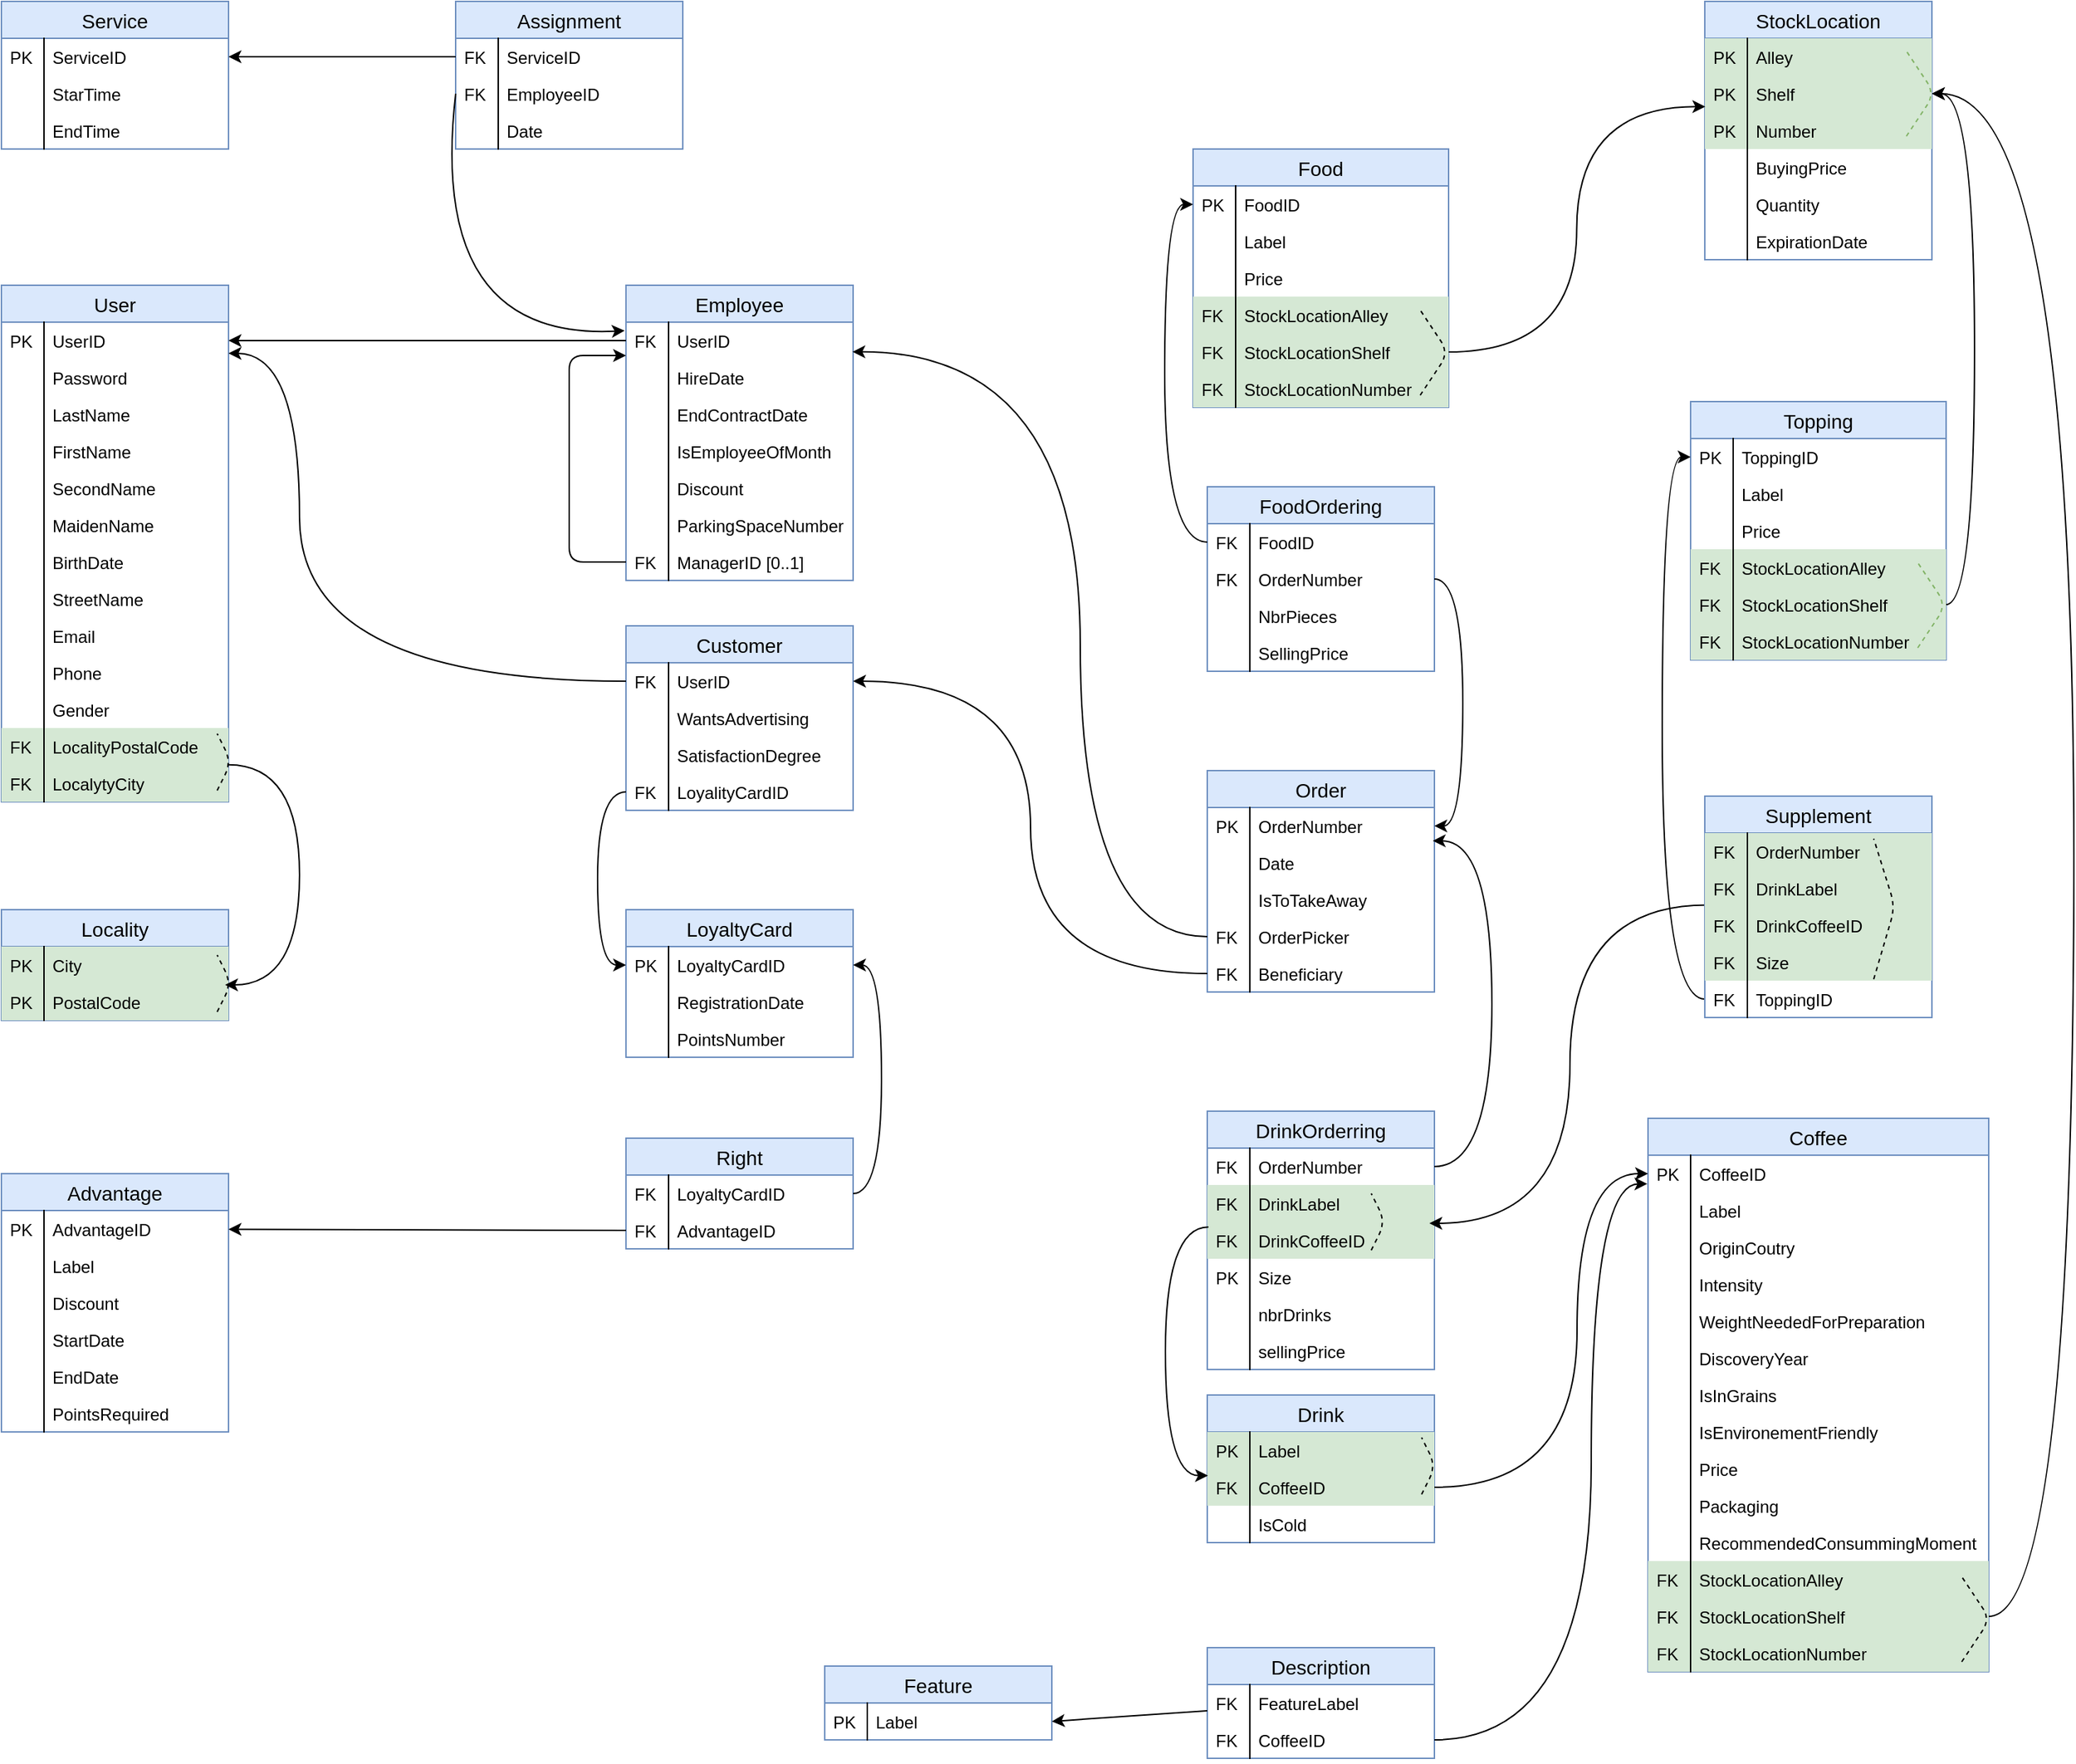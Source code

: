 <mxfile version="10.7.5" type="device"><diagram id="CRKFsTBVLDipcfwFaKk6" name="Page-1"><mxGraphModel dx="1394" dy="824" grid="1" gridSize="10" guides="1" tooltips="1" connect="1" arrows="1" fold="1" page="1" pageScale="1" pageWidth="1169" pageHeight="827" math="0" shadow="0"><root><mxCell id="0"/><mxCell id="1" parent="0"/><mxCell id="WZAO4Xfnq0CxWzphpXC2-1" value="Service" style="swimlane;fontStyle=0;childLayout=stackLayout;horizontal=1;startSize=26;fillColor=#dae8fc;horizontalStack=0;resizeParent=1;resizeParentMax=0;resizeLast=0;collapsible=1;marginBottom=0;swimlaneFillColor=#ffffff;align=center;fontSize=14;strokeColor=#6c8ebf;" parent="1" vertex="1"><mxGeometry x="80" y="40" width="160" height="104" as="geometry"/></mxCell><mxCell id="WZAO4Xfnq0CxWzphpXC2-37" value="ServiceID" style="shape=partialRectangle;top=0;left=0;right=0;bottom=0;align=left;verticalAlign=top;fillColor=none;spacingLeft=34;spacingRight=4;overflow=hidden;rotatable=0;points=[[0,0.5],[1,0.5]];portConstraint=eastwest;dropTarget=0;fontSize=12;" parent="WZAO4Xfnq0CxWzphpXC2-1" vertex="1"><mxGeometry y="26" width="160" height="26" as="geometry"/></mxCell><mxCell id="WZAO4Xfnq0CxWzphpXC2-38" value="PK" style="shape=partialRectangle;top=0;left=0;bottom=0;fillColor=none;align=left;verticalAlign=top;spacingLeft=4;spacingRight=4;overflow=hidden;rotatable=0;points=[];portConstraint=eastwest;part=1;fontSize=12;" parent="WZAO4Xfnq0CxWzphpXC2-37" vertex="1" connectable="0"><mxGeometry width="30" height="26" as="geometry"/></mxCell><mxCell id="WZAO4Xfnq0CxWzphpXC2-4" value="StarTime" style="shape=partialRectangle;top=0;left=0;right=0;bottom=0;align=left;verticalAlign=top;fillColor=none;spacingLeft=34;spacingRight=4;overflow=hidden;rotatable=0;points=[[0,0.5],[1,0.5]];portConstraint=eastwest;dropTarget=0;fontSize=12;" parent="WZAO4Xfnq0CxWzphpXC2-1" vertex="1"><mxGeometry y="52" width="160" height="26" as="geometry"/></mxCell><mxCell id="WZAO4Xfnq0CxWzphpXC2-5" value="" style="shape=partialRectangle;top=0;left=0;bottom=0;fillColor=none;align=left;verticalAlign=top;spacingLeft=4;spacingRight=4;overflow=hidden;rotatable=0;points=[];portConstraint=eastwest;part=1;fontSize=12;" parent="WZAO4Xfnq0CxWzphpXC2-4" vertex="1" connectable="0"><mxGeometry width="30" height="26" as="geometry"/></mxCell><mxCell id="WZAO4Xfnq0CxWzphpXC2-6" value="EndTime" style="shape=partialRectangle;top=0;left=0;right=0;bottom=0;align=left;verticalAlign=top;fillColor=none;spacingLeft=34;spacingRight=4;overflow=hidden;rotatable=0;points=[[0,0.5],[1,0.5]];portConstraint=eastwest;dropTarget=0;fontSize=12;" parent="WZAO4Xfnq0CxWzphpXC2-1" vertex="1"><mxGeometry y="78" width="160" height="26" as="geometry"/></mxCell><mxCell id="WZAO4Xfnq0CxWzphpXC2-7" value="" style="shape=partialRectangle;top=0;left=0;bottom=0;fillColor=none;align=left;verticalAlign=top;spacingLeft=4;spacingRight=4;overflow=hidden;rotatable=0;points=[];portConstraint=eastwest;part=1;fontSize=12;" parent="WZAO4Xfnq0CxWzphpXC2-6" vertex="1" connectable="0"><mxGeometry width="30" height="26" as="geometry"/></mxCell><mxCell id="WZAO4Xfnq0CxWzphpXC2-12" value="Assignment" style="swimlane;fontStyle=0;childLayout=stackLayout;horizontal=1;startSize=26;fillColor=#dae8fc;horizontalStack=0;resizeParent=1;resizeParentMax=0;resizeLast=0;collapsible=1;marginBottom=0;swimlaneFillColor=#ffffff;align=center;fontSize=14;strokeColor=#6c8ebf;" parent="1" vertex="1"><mxGeometry x="400" y="40" width="160" height="104" as="geometry"/></mxCell><mxCell id="WZAO4Xfnq0CxWzphpXC2-33" value="ServiceID" style="shape=partialRectangle;top=0;left=0;right=0;bottom=0;align=left;verticalAlign=top;fillColor=none;spacingLeft=34;spacingRight=4;overflow=hidden;rotatable=0;points=[[0,0.5],[1,0.5]];portConstraint=eastwest;dropTarget=0;fontSize=12;" parent="WZAO4Xfnq0CxWzphpXC2-12" vertex="1"><mxGeometry y="26" width="160" height="26" as="geometry"/></mxCell><mxCell id="WZAO4Xfnq0CxWzphpXC2-34" value="FK" style="shape=partialRectangle;top=0;left=0;bottom=0;fillColor=none;align=left;verticalAlign=top;spacingLeft=4;spacingRight=4;overflow=hidden;rotatable=0;points=[];portConstraint=eastwest;part=1;fontSize=12;" parent="WZAO4Xfnq0CxWzphpXC2-33" vertex="1" connectable="0"><mxGeometry width="30" height="26" as="geometry"/></mxCell><mxCell id="WZAO4Xfnq0CxWzphpXC2-35" value="EmployeeID" style="shape=partialRectangle;top=0;left=0;right=0;bottom=0;align=left;verticalAlign=top;fillColor=none;spacingLeft=34;spacingRight=4;overflow=hidden;rotatable=0;points=[[0,0.5],[1,0.5]];portConstraint=eastwest;dropTarget=0;fontSize=12;" parent="WZAO4Xfnq0CxWzphpXC2-12" vertex="1"><mxGeometry y="52" width="160" height="26" as="geometry"/></mxCell><mxCell id="WZAO4Xfnq0CxWzphpXC2-36" value="FK" style="shape=partialRectangle;top=0;left=0;bottom=0;fillColor=none;align=left;verticalAlign=top;spacingLeft=4;spacingRight=4;overflow=hidden;rotatable=0;points=[];portConstraint=eastwest;part=1;fontSize=12;" parent="WZAO4Xfnq0CxWzphpXC2-35" vertex="1" connectable="0"><mxGeometry width="30" height="26" as="geometry"/></mxCell><mxCell id="rPrY6ZwQRHhuvOFHFM8u-1" value="Date" style="shape=partialRectangle;top=0;left=0;right=0;bottom=0;align=left;verticalAlign=top;fillColor=none;spacingLeft=34;spacingRight=4;overflow=hidden;rotatable=0;points=[[0,0.5],[1,0.5]];portConstraint=eastwest;dropTarget=0;fontSize=12;" parent="WZAO4Xfnq0CxWzphpXC2-12" vertex="1"><mxGeometry y="78" width="160" height="26" as="geometry"/></mxCell><mxCell id="rPrY6ZwQRHhuvOFHFM8u-2" value="" style="shape=partialRectangle;top=0;left=0;bottom=0;fillColor=none;align=left;verticalAlign=top;spacingLeft=4;spacingRight=4;overflow=hidden;rotatable=0;points=[];portConstraint=eastwest;part=1;fontSize=12;" parent="rPrY6ZwQRHhuvOFHFM8u-1" vertex="1" connectable="0"><mxGeometry width="30" height="26" as="geometry"/></mxCell><mxCell id="WZAO4Xfnq0CxWzphpXC2-23" value="Employee" style="swimlane;fontStyle=0;childLayout=stackLayout;horizontal=1;startSize=26;fillColor=#dae8fc;horizontalStack=0;resizeParent=1;resizeParentMax=0;resizeLast=0;collapsible=1;marginBottom=0;swimlaneFillColor=#ffffff;align=center;fontSize=14;strokeColor=#6c8ebf;" parent="1" vertex="1"><mxGeometry x="520" y="240" width="160" height="208" as="geometry"/></mxCell><mxCell id="WZAO4Xfnq0CxWzphpXC2-46" value="UserID" style="shape=partialRectangle;top=0;left=0;right=0;bottom=0;align=left;verticalAlign=top;fillColor=none;spacingLeft=34;spacingRight=4;overflow=hidden;rotatable=0;points=[[0,0.5],[1,0.5]];portConstraint=eastwest;dropTarget=0;fontSize=12;" parent="WZAO4Xfnq0CxWzphpXC2-23" vertex="1"><mxGeometry y="26" width="160" height="26" as="geometry"/></mxCell><mxCell id="WZAO4Xfnq0CxWzphpXC2-47" value="FK" style="shape=partialRectangle;top=0;left=0;bottom=0;fillColor=none;align=left;verticalAlign=top;spacingLeft=4;spacingRight=4;overflow=hidden;rotatable=0;points=[];portConstraint=eastwest;part=1;fontSize=12;" parent="WZAO4Xfnq0CxWzphpXC2-46" vertex="1" connectable="0"><mxGeometry width="30" height="26" as="geometry"/></mxCell><mxCell id="WZAO4Xfnq0CxWzphpXC2-40" value="HireDate" style="shape=partialRectangle;top=0;left=0;right=0;bottom=0;align=left;verticalAlign=top;fillColor=none;spacingLeft=34;spacingRight=4;overflow=hidden;rotatable=0;points=[[0,0.5],[1,0.5]];portConstraint=eastwest;dropTarget=0;fontSize=12;" parent="WZAO4Xfnq0CxWzphpXC2-23" vertex="1"><mxGeometry y="52" width="160" height="26" as="geometry"/></mxCell><mxCell id="WZAO4Xfnq0CxWzphpXC2-41" value="" style="shape=partialRectangle;top=0;left=0;bottom=0;fillColor=none;align=left;verticalAlign=top;spacingLeft=4;spacingRight=4;overflow=hidden;rotatable=0;points=[];portConstraint=eastwest;part=1;fontSize=12;" parent="WZAO4Xfnq0CxWzphpXC2-40" vertex="1" connectable="0"><mxGeometry width="30" height="26" as="geometry"/></mxCell><mxCell id="WZAO4Xfnq0CxWzphpXC2-49" value="EndContractDate" style="shape=partialRectangle;top=0;left=0;right=0;bottom=0;align=left;verticalAlign=top;fillColor=none;spacingLeft=34;spacingRight=4;overflow=hidden;rotatable=0;points=[[0,0.5],[1,0.5]];portConstraint=eastwest;dropTarget=0;fontSize=12;" parent="WZAO4Xfnq0CxWzphpXC2-23" vertex="1"><mxGeometry y="78" width="160" height="26" as="geometry"/></mxCell><mxCell id="WZAO4Xfnq0CxWzphpXC2-50" value="" style="shape=partialRectangle;top=0;left=0;bottom=0;fillColor=none;align=left;verticalAlign=top;spacingLeft=4;spacingRight=4;overflow=hidden;rotatable=0;points=[];portConstraint=eastwest;part=1;fontSize=12;" parent="WZAO4Xfnq0CxWzphpXC2-49" vertex="1" connectable="0"><mxGeometry width="30" height="26" as="geometry"/></mxCell><mxCell id="WZAO4Xfnq0CxWzphpXC2-53" value="IsEmployeeOfMonth" style="shape=partialRectangle;top=0;left=0;right=0;bottom=0;align=left;verticalAlign=top;fillColor=none;spacingLeft=34;spacingRight=4;overflow=hidden;rotatable=0;points=[[0,0.5],[1,0.5]];portConstraint=eastwest;dropTarget=0;fontSize=12;" parent="WZAO4Xfnq0CxWzphpXC2-23" vertex="1"><mxGeometry y="104" width="160" height="26" as="geometry"/></mxCell><mxCell id="WZAO4Xfnq0CxWzphpXC2-54" value="" style="shape=partialRectangle;top=0;left=0;bottom=0;fillColor=none;align=left;verticalAlign=top;spacingLeft=4;spacingRight=4;overflow=hidden;rotatable=0;points=[];portConstraint=eastwest;part=1;fontSize=12;" parent="WZAO4Xfnq0CxWzphpXC2-53" vertex="1" connectable="0"><mxGeometry width="30" height="26" as="geometry"/></mxCell><mxCell id="WZAO4Xfnq0CxWzphpXC2-55" value="Discount" style="shape=partialRectangle;top=0;left=0;right=0;bottom=0;align=left;verticalAlign=top;fillColor=none;spacingLeft=34;spacingRight=4;overflow=hidden;rotatable=0;points=[[0,0.5],[1,0.5]];portConstraint=eastwest;dropTarget=0;fontSize=12;" parent="WZAO4Xfnq0CxWzphpXC2-23" vertex="1"><mxGeometry y="130" width="160" height="26" as="geometry"/></mxCell><mxCell id="WZAO4Xfnq0CxWzphpXC2-56" value="" style="shape=partialRectangle;top=0;left=0;bottom=0;fillColor=none;align=left;verticalAlign=top;spacingLeft=4;spacingRight=4;overflow=hidden;rotatable=0;points=[];portConstraint=eastwest;part=1;fontSize=12;" parent="WZAO4Xfnq0CxWzphpXC2-55" vertex="1" connectable="0"><mxGeometry width="30" height="26" as="geometry"/></mxCell><mxCell id="WZAO4Xfnq0CxWzphpXC2-57" value="ParkingSpaceNumber" style="shape=partialRectangle;top=0;left=0;right=0;bottom=0;align=left;verticalAlign=top;fillColor=none;spacingLeft=34;spacingRight=4;overflow=hidden;rotatable=0;points=[[0,0.5],[1,0.5]];portConstraint=eastwest;dropTarget=0;fontSize=12;" parent="WZAO4Xfnq0CxWzphpXC2-23" vertex="1"><mxGeometry y="156" width="160" height="26" as="geometry"/></mxCell><mxCell id="WZAO4Xfnq0CxWzphpXC2-58" value="" style="shape=partialRectangle;top=0;left=0;bottom=0;fillColor=none;align=left;verticalAlign=top;spacingLeft=4;spacingRight=4;overflow=hidden;rotatable=0;points=[];portConstraint=eastwest;part=1;fontSize=12;" parent="WZAO4Xfnq0CxWzphpXC2-57" vertex="1" connectable="0"><mxGeometry width="30" height="26" as="geometry"/></mxCell><mxCell id="8Q1mlnjirJnDcPgESD4j-1" style="edgeStyle=orthogonalEdgeStyle;rounded=1;orthogonalLoop=1;jettySize=auto;html=1;entryX=0;entryY=0.905;entryDx=0;entryDy=0;entryPerimeter=0;startArrow=none;startFill=0;endArrow=classic;endFill=1;" parent="WZAO4Xfnq0CxWzphpXC2-23" source="WZAO4Xfnq0CxWzphpXC2-51" target="WZAO4Xfnq0CxWzphpXC2-46" edge="1"><mxGeometry relative="1" as="geometry"><Array as="points"><mxPoint x="-40" y="195"/><mxPoint x="-40" y="49"/></Array></mxGeometry></mxCell><mxCell id="WZAO4Xfnq0CxWzphpXC2-51" value="ManagerID [0..1]" style="shape=partialRectangle;top=0;left=0;right=0;bottom=0;align=left;verticalAlign=top;fillColor=none;spacingLeft=34;spacingRight=4;overflow=hidden;rotatable=0;points=[[0,0.5],[1,0.5]];portConstraint=eastwest;dropTarget=0;fontSize=12;" parent="WZAO4Xfnq0CxWzphpXC2-23" vertex="1"><mxGeometry y="182" width="160" height="26" as="geometry"/></mxCell><mxCell id="WZAO4Xfnq0CxWzphpXC2-52" value="FK" style="shape=partialRectangle;top=0;left=0;bottom=0;fillColor=none;align=left;verticalAlign=top;spacingLeft=4;spacingRight=4;overflow=hidden;rotatable=0;points=[];portConstraint=eastwest;part=1;fontSize=12;" parent="WZAO4Xfnq0CxWzphpXC2-51" vertex="1" connectable="0"><mxGeometry width="30" height="26" as="geometry"/></mxCell><mxCell id="WZAO4Xfnq0CxWzphpXC2-39" value="" style="endArrow=classic;html=1;entryX=1;entryY=0.5;entryDx=0;entryDy=0;exitX=0;exitY=0.5;exitDx=0;exitDy=0;" parent="1" source="WZAO4Xfnq0CxWzphpXC2-33" target="WZAO4Xfnq0CxWzphpXC2-37" edge="1"><mxGeometry width="50" height="50" relative="1" as="geometry"><mxPoint x="350" y="160" as="sourcePoint"/><mxPoint x="400" y="110" as="targetPoint"/></mxGeometry></mxCell><mxCell id="WZAO4Xfnq0CxWzphpXC2-61" value="" style="endArrow=classic;html=1;entryX=-0.006;entryY=0.231;entryDx=0;entryDy=0;exitX=0;exitY=0.5;exitDx=0;exitDy=0;curved=1;entryPerimeter=0;" parent="1" source="WZAO4Xfnq0CxWzphpXC2-35" target="WZAO4Xfnq0CxWzphpXC2-46" edge="1"><mxGeometry width="50" height="50" relative="1" as="geometry"><mxPoint x="390" y="260" as="sourcePoint"/><mxPoint x="440" y="210" as="targetPoint"/><Array as="points"><mxPoint x="380" y="279"/></Array></mxGeometry></mxCell><mxCell id="WZAO4Xfnq0CxWzphpXC2-74" value="User" style="swimlane;fontStyle=0;childLayout=stackLayout;horizontal=1;startSize=26;fillColor=#dae8fc;horizontalStack=0;resizeParent=1;resizeParentMax=0;resizeLast=0;collapsible=1;marginBottom=0;swimlaneFillColor=#ffffff;align=center;fontSize=14;strokeColor=#6c8ebf;" parent="1" vertex="1"><mxGeometry x="80" y="240" width="160" height="364" as="geometry"/></mxCell><mxCell id="WZAO4Xfnq0CxWzphpXC2-75" value="UserID" style="shape=partialRectangle;top=0;left=0;right=0;bottom=0;align=left;verticalAlign=top;fillColor=none;spacingLeft=34;spacingRight=4;overflow=hidden;rotatable=0;points=[[0,0.5],[1,0.5]];portConstraint=eastwest;dropTarget=0;fontSize=12;" parent="WZAO4Xfnq0CxWzphpXC2-74" vertex="1"><mxGeometry y="26" width="160" height="26" as="geometry"/></mxCell><mxCell id="WZAO4Xfnq0CxWzphpXC2-76" value="PK" style="shape=partialRectangle;top=0;left=0;bottom=0;fillColor=none;align=left;verticalAlign=top;spacingLeft=4;spacingRight=4;overflow=hidden;rotatable=0;points=[];portConstraint=eastwest;part=1;fontSize=12;" parent="WZAO4Xfnq0CxWzphpXC2-75" vertex="1" connectable="0"><mxGeometry width="30" height="26" as="geometry"/></mxCell><mxCell id="N7pm1riKenZAJO8To35I-1" value="Password" style="shape=partialRectangle;top=0;left=0;right=0;bottom=0;align=left;verticalAlign=top;fillColor=none;spacingLeft=34;spacingRight=4;overflow=hidden;rotatable=0;points=[[0,0.5],[1,0.5]];portConstraint=eastwest;dropTarget=0;fontSize=12;" parent="WZAO4Xfnq0CxWzphpXC2-74" vertex="1"><mxGeometry y="52" width="160" height="26" as="geometry"/></mxCell><mxCell id="N7pm1riKenZAJO8To35I-2" value="" style="shape=partialRectangle;top=0;left=0;bottom=0;fillColor=none;align=left;verticalAlign=top;spacingLeft=4;spacingRight=4;overflow=hidden;rotatable=0;points=[];portConstraint=eastwest;part=1;fontSize=12;" parent="N7pm1riKenZAJO8To35I-1" vertex="1" connectable="0"><mxGeometry width="30" height="26" as="geometry"/></mxCell><mxCell id="WZAO4Xfnq0CxWzphpXC2-79" value="LastName" style="shape=partialRectangle;top=0;left=0;right=0;bottom=0;align=left;verticalAlign=top;fillColor=none;spacingLeft=34;spacingRight=4;overflow=hidden;rotatable=0;points=[[0,0.5],[1,0.5]];portConstraint=eastwest;dropTarget=0;fontSize=12;" parent="WZAO4Xfnq0CxWzphpXC2-74" vertex="1"><mxGeometry y="78" width="160" height="26" as="geometry"/></mxCell><mxCell id="WZAO4Xfnq0CxWzphpXC2-80" value="" style="shape=partialRectangle;top=0;left=0;bottom=0;fillColor=none;align=left;verticalAlign=top;spacingLeft=4;spacingRight=4;overflow=hidden;rotatable=0;points=[];portConstraint=eastwest;part=1;fontSize=12;" parent="WZAO4Xfnq0CxWzphpXC2-79" vertex="1" connectable="0"><mxGeometry width="30" height="26" as="geometry"/></mxCell><mxCell id="WZAO4Xfnq0CxWzphpXC2-81" value="FirstName" style="shape=partialRectangle;top=0;left=0;right=0;bottom=0;align=left;verticalAlign=top;fillColor=none;spacingLeft=34;spacingRight=4;overflow=hidden;rotatable=0;points=[[0,0.5],[1,0.5]];portConstraint=eastwest;dropTarget=0;fontSize=12;" parent="WZAO4Xfnq0CxWzphpXC2-74" vertex="1"><mxGeometry y="104" width="160" height="26" as="geometry"/></mxCell><mxCell id="WZAO4Xfnq0CxWzphpXC2-82" value="" style="shape=partialRectangle;top=0;left=0;bottom=0;fillColor=none;align=left;verticalAlign=top;spacingLeft=4;spacingRight=4;overflow=hidden;rotatable=0;points=[];portConstraint=eastwest;part=1;fontSize=12;" parent="WZAO4Xfnq0CxWzphpXC2-81" vertex="1" connectable="0"><mxGeometry width="30" height="26" as="geometry"/></mxCell><mxCell id="WZAO4Xfnq0CxWzphpXC2-83" value="SecondName" style="shape=partialRectangle;top=0;left=0;right=0;bottom=0;align=left;verticalAlign=top;fillColor=none;spacingLeft=34;spacingRight=4;overflow=hidden;rotatable=0;points=[[0,0.5],[1,0.5]];portConstraint=eastwest;dropTarget=0;fontSize=12;" parent="WZAO4Xfnq0CxWzphpXC2-74" vertex="1"><mxGeometry y="130" width="160" height="26" as="geometry"/></mxCell><mxCell id="WZAO4Xfnq0CxWzphpXC2-84" value="" style="shape=partialRectangle;top=0;left=0;bottom=0;fillColor=none;align=left;verticalAlign=top;spacingLeft=4;spacingRight=4;overflow=hidden;rotatable=0;points=[];portConstraint=eastwest;part=1;fontSize=12;" parent="WZAO4Xfnq0CxWzphpXC2-83" vertex="1" connectable="0"><mxGeometry width="30" height="26" as="geometry"/></mxCell><mxCell id="WZAO4Xfnq0CxWzphpXC2-85" value="MaidenName" style="shape=partialRectangle;top=0;left=0;right=0;bottom=0;align=left;verticalAlign=top;fillColor=none;spacingLeft=34;spacingRight=4;overflow=hidden;rotatable=0;points=[[0,0.5],[1,0.5]];portConstraint=eastwest;dropTarget=0;fontSize=12;" parent="WZAO4Xfnq0CxWzphpXC2-74" vertex="1"><mxGeometry y="156" width="160" height="26" as="geometry"/></mxCell><mxCell id="WZAO4Xfnq0CxWzphpXC2-86" value="" style="shape=partialRectangle;top=0;left=0;bottom=0;fillColor=none;align=left;verticalAlign=top;spacingLeft=4;spacingRight=4;overflow=hidden;rotatable=0;points=[];portConstraint=eastwest;part=1;fontSize=12;" parent="WZAO4Xfnq0CxWzphpXC2-85" vertex="1" connectable="0"><mxGeometry width="30" height="26" as="geometry"/></mxCell><mxCell id="WZAO4Xfnq0CxWzphpXC2-87" value="BirthDate" style="shape=partialRectangle;top=0;left=0;right=0;bottom=0;align=left;verticalAlign=top;fillColor=none;spacingLeft=34;spacingRight=4;overflow=hidden;rotatable=0;points=[[0,0.5],[1,0.5]];portConstraint=eastwest;dropTarget=0;fontSize=12;" parent="WZAO4Xfnq0CxWzphpXC2-74" vertex="1"><mxGeometry y="182" width="160" height="26" as="geometry"/></mxCell><mxCell id="WZAO4Xfnq0CxWzphpXC2-88" value="" style="shape=partialRectangle;top=0;left=0;bottom=0;fillColor=none;align=left;verticalAlign=top;spacingLeft=4;spacingRight=4;overflow=hidden;rotatable=0;points=[];portConstraint=eastwest;part=1;fontSize=12;" parent="WZAO4Xfnq0CxWzphpXC2-87" vertex="1" connectable="0"><mxGeometry width="30" height="26" as="geometry"/></mxCell><mxCell id="WZAO4Xfnq0CxWzphpXC2-89" value="StreetName" style="shape=partialRectangle;top=0;left=0;right=0;bottom=0;align=left;verticalAlign=top;fillColor=none;spacingLeft=34;spacingRight=4;overflow=hidden;rotatable=0;points=[[0,0.5],[1,0.5]];portConstraint=eastwest;dropTarget=0;fontSize=12;" parent="WZAO4Xfnq0CxWzphpXC2-74" vertex="1"><mxGeometry y="208" width="160" height="26" as="geometry"/></mxCell><mxCell id="WZAO4Xfnq0CxWzphpXC2-90" value="" style="shape=partialRectangle;top=0;left=0;bottom=0;fillColor=none;align=left;verticalAlign=top;spacingLeft=4;spacingRight=4;overflow=hidden;rotatable=0;points=[];portConstraint=eastwest;part=1;fontSize=12;" parent="WZAO4Xfnq0CxWzphpXC2-89" vertex="1" connectable="0"><mxGeometry width="30" height="26" as="geometry"/></mxCell><mxCell id="WZAO4Xfnq0CxWzphpXC2-91" value="Email" style="shape=partialRectangle;top=0;left=0;right=0;bottom=0;align=left;verticalAlign=top;fillColor=none;spacingLeft=34;spacingRight=4;overflow=hidden;rotatable=0;points=[[0,0.5],[1,0.5]];portConstraint=eastwest;dropTarget=0;fontSize=12;" parent="WZAO4Xfnq0CxWzphpXC2-74" vertex="1"><mxGeometry y="234" width="160" height="26" as="geometry"/></mxCell><mxCell id="WZAO4Xfnq0CxWzphpXC2-92" value="" style="shape=partialRectangle;top=0;left=0;bottom=0;fillColor=none;align=left;verticalAlign=top;spacingLeft=4;spacingRight=4;overflow=hidden;rotatable=0;points=[];portConstraint=eastwest;part=1;fontSize=12;" parent="WZAO4Xfnq0CxWzphpXC2-91" vertex="1" connectable="0"><mxGeometry width="30" height="26" as="geometry"/></mxCell><mxCell id="WZAO4Xfnq0CxWzphpXC2-93" value="Phone" style="shape=partialRectangle;top=0;left=0;right=0;bottom=0;align=left;verticalAlign=top;fillColor=none;spacingLeft=34;spacingRight=4;overflow=hidden;rotatable=0;points=[[0,0.5],[1,0.5]];portConstraint=eastwest;dropTarget=0;fontSize=12;" parent="WZAO4Xfnq0CxWzphpXC2-74" vertex="1"><mxGeometry y="260" width="160" height="26" as="geometry"/></mxCell><mxCell id="WZAO4Xfnq0CxWzphpXC2-94" value="" style="shape=partialRectangle;top=0;left=0;bottom=0;fillColor=none;align=left;verticalAlign=top;spacingLeft=4;spacingRight=4;overflow=hidden;rotatable=0;points=[];portConstraint=eastwest;part=1;fontSize=12;" parent="WZAO4Xfnq0CxWzphpXC2-93" vertex="1" connectable="0"><mxGeometry width="30" height="26" as="geometry"/></mxCell><mxCell id="WZAO4Xfnq0CxWzphpXC2-95" value="Gender" style="shape=partialRectangle;top=0;left=0;right=0;bottom=0;align=left;verticalAlign=top;fillColor=none;spacingLeft=34;spacingRight=4;overflow=hidden;rotatable=0;points=[[0,0.5],[1,0.5]];portConstraint=eastwest;dropTarget=0;fontSize=12;" parent="WZAO4Xfnq0CxWzphpXC2-74" vertex="1"><mxGeometry y="286" width="160" height="26" as="geometry"/></mxCell><mxCell id="WZAO4Xfnq0CxWzphpXC2-96" value="" style="shape=partialRectangle;top=0;left=0;bottom=0;fillColor=none;align=left;verticalAlign=top;spacingLeft=4;spacingRight=4;overflow=hidden;rotatable=0;points=[];portConstraint=eastwest;part=1;fontSize=12;" parent="WZAO4Xfnq0CxWzphpXC2-95" vertex="1" connectable="0"><mxGeometry width="30" height="26" as="geometry"/></mxCell><mxCell id="WZAO4Xfnq0CxWzphpXC2-97" value="LocalityPostalCode" style="shape=partialRectangle;top=0;left=0;right=0;bottom=0;align=left;verticalAlign=top;fillColor=#d5e8d4;spacingLeft=34;spacingRight=4;overflow=hidden;rotatable=0;points=[[0,0.5],[1,0.5]];portConstraint=eastwest;dropTarget=0;fontSize=12;strokeColor=#82b366;" parent="WZAO4Xfnq0CxWzphpXC2-74" vertex="1"><mxGeometry y="312" width="160" height="26" as="geometry"/></mxCell><mxCell id="WZAO4Xfnq0CxWzphpXC2-98" value="FK" style="shape=partialRectangle;top=0;left=0;bottom=0;fillColor=none;align=left;verticalAlign=top;spacingLeft=4;spacingRight=4;overflow=hidden;rotatable=0;points=[];portConstraint=eastwest;part=1;fontSize=12;" parent="WZAO4Xfnq0CxWzphpXC2-97" vertex="1" connectable="0"><mxGeometry width="30" height="26" as="geometry"/></mxCell><mxCell id="WZAO4Xfnq0CxWzphpXC2-99" value="LocalytyCity" style="shape=partialRectangle;top=0;left=0;right=0;bottom=0;align=left;verticalAlign=top;fillColor=#d5e8d4;spacingLeft=34;spacingRight=4;overflow=hidden;rotatable=0;points=[[0,0.5],[1,0.5]];portConstraint=eastwest;dropTarget=0;fontSize=12;strokeColor=#82b366;" parent="WZAO4Xfnq0CxWzphpXC2-74" vertex="1"><mxGeometry y="338" width="160" height="26" as="geometry"/></mxCell><mxCell id="WZAO4Xfnq0CxWzphpXC2-100" value="FK" style="shape=partialRectangle;top=0;left=0;bottom=0;fillColor=none;align=left;verticalAlign=top;spacingLeft=4;spacingRight=4;overflow=hidden;rotatable=0;points=[];portConstraint=eastwest;part=1;fontSize=12;" parent="WZAO4Xfnq0CxWzphpXC2-99" vertex="1" connectable="0"><mxGeometry width="30" height="26" as="geometry"/></mxCell><mxCell id="WZAO4Xfnq0CxWzphpXC2-188" value="" style="endArrow=none;dashed=1;html=1;" parent="WZAO4Xfnq0CxWzphpXC2-74" edge="1"><mxGeometry width="50" height="50" relative="1" as="geometry"><mxPoint x="152" y="356" as="sourcePoint"/><mxPoint x="152" y="316" as="targetPoint"/><Array as="points"><mxPoint x="162" y="336"/></Array></mxGeometry></mxCell><mxCell id="WZAO4Xfnq0CxWzphpXC2-108" value="Locality" style="swimlane;fontStyle=0;childLayout=stackLayout;horizontal=1;startSize=26;fillColor=#dae8fc;horizontalStack=0;resizeParent=1;resizeParentMax=0;resizeLast=0;collapsible=1;marginBottom=0;swimlaneFillColor=#ffffff;align=center;fontSize=14;strokeColor=#6c8ebf;" parent="1" vertex="1"><mxGeometry x="80" y="680" width="160" height="78" as="geometry"/></mxCell><mxCell id="WZAO4Xfnq0CxWzphpXC2-111" value="City" style="shape=partialRectangle;top=0;left=0;right=0;bottom=0;align=left;verticalAlign=top;fillColor=#d5e8d4;spacingLeft=34;spacingRight=4;overflow=hidden;rotatable=0;points=[[0,0.5],[1,0.5]];portConstraint=eastwest;dropTarget=0;fontSize=12;strokeColor=#82b366;" parent="WZAO4Xfnq0CxWzphpXC2-108" vertex="1"><mxGeometry y="26" width="160" height="26" as="geometry"/></mxCell><mxCell id="WZAO4Xfnq0CxWzphpXC2-112" value="PK" style="shape=partialRectangle;top=0;left=0;bottom=0;fillColor=none;align=left;verticalAlign=top;spacingLeft=4;spacingRight=4;overflow=hidden;rotatable=0;points=[];portConstraint=eastwest;part=1;fontSize=12;" parent="WZAO4Xfnq0CxWzphpXC2-111" vertex="1" connectable="0"><mxGeometry width="30" height="26" as="geometry"/></mxCell><mxCell id="WZAO4Xfnq0CxWzphpXC2-109" value="PostalCode" style="shape=partialRectangle;top=0;left=0;right=0;bottom=0;align=left;verticalAlign=top;fillColor=#d5e8d4;spacingLeft=34;spacingRight=4;overflow=hidden;rotatable=0;points=[[0,0.5],[1,0.5]];portConstraint=eastwest;dropTarget=0;fontSize=12;strokeColor=#82b366;" parent="WZAO4Xfnq0CxWzphpXC2-108" vertex="1"><mxGeometry y="52" width="160" height="26" as="geometry"/></mxCell><mxCell id="WZAO4Xfnq0CxWzphpXC2-110" value="PK" style="shape=partialRectangle;top=0;left=0;bottom=0;fillColor=none;align=left;verticalAlign=top;spacingLeft=4;spacingRight=4;overflow=hidden;rotatable=0;points=[];portConstraint=eastwest;part=1;fontSize=12;" parent="WZAO4Xfnq0CxWzphpXC2-109" vertex="1" connectable="0"><mxGeometry width="30" height="26" as="geometry"/></mxCell><mxCell id="WZAO4Xfnq0CxWzphpXC2-189" value="" style="endArrow=none;dashed=1;html=1;" parent="WZAO4Xfnq0CxWzphpXC2-108" edge="1"><mxGeometry width="50" height="50" relative="1" as="geometry"><mxPoint x="152" y="72" as="sourcePoint"/><mxPoint x="152" y="32" as="targetPoint"/><Array as="points"><mxPoint x="162" y="52"/></Array></mxGeometry></mxCell><mxCell id="WZAO4Xfnq0CxWzphpXC2-124" style="edgeStyle=orthogonalEdgeStyle;curved=1;orthogonalLoop=1;jettySize=auto;html=1;exitX=0.999;exitY=0.996;exitDx=0;exitDy=0;entryX=0.985;entryY=1.038;entryDx=0;entryDy=0;entryPerimeter=0;exitPerimeter=0;" parent="1" source="WZAO4Xfnq0CxWzphpXC2-97" target="WZAO4Xfnq0CxWzphpXC2-111" edge="1"><mxGeometry relative="1" as="geometry"><Array as="points"><mxPoint x="290" y="578"/><mxPoint x="290" y="733"/></Array></mxGeometry></mxCell><mxCell id="WZAO4Xfnq0CxWzphpXC2-126" value="Customer" style="swimlane;fontStyle=0;childLayout=stackLayout;horizontal=1;startSize=26;fillColor=#dae8fc;horizontalStack=0;resizeParent=1;resizeParentMax=0;resizeLast=0;collapsible=1;marginBottom=0;swimlaneFillColor=#ffffff;align=center;fontSize=14;strokeColor=#6c8ebf;" parent="1" vertex="1"><mxGeometry x="520" y="480" width="160" height="130" as="geometry"/></mxCell><mxCell id="WZAO4Xfnq0CxWzphpXC2-127" value="UserID" style="shape=partialRectangle;top=0;left=0;right=0;bottom=0;align=left;verticalAlign=top;fillColor=none;spacingLeft=34;spacingRight=4;overflow=hidden;rotatable=0;points=[[0,0.5],[1,0.5]];portConstraint=eastwest;dropTarget=0;fontSize=12;" parent="WZAO4Xfnq0CxWzphpXC2-126" vertex="1"><mxGeometry y="26" width="160" height="26" as="geometry"/></mxCell><mxCell id="WZAO4Xfnq0CxWzphpXC2-128" value="FK" style="shape=partialRectangle;top=0;left=0;bottom=0;fillColor=none;align=left;verticalAlign=top;spacingLeft=4;spacingRight=4;overflow=hidden;rotatable=0;points=[];portConstraint=eastwest;part=1;fontSize=12;" parent="WZAO4Xfnq0CxWzphpXC2-127" vertex="1" connectable="0"><mxGeometry width="30" height="26" as="geometry"/></mxCell><mxCell id="WZAO4Xfnq0CxWzphpXC2-131" value="WantsAdvertising" style="shape=partialRectangle;top=0;left=0;right=0;bottom=0;align=left;verticalAlign=top;fillColor=none;spacingLeft=34;spacingRight=4;overflow=hidden;rotatable=0;points=[[0,0.5],[1,0.5]];portConstraint=eastwest;dropTarget=0;fontSize=12;" parent="WZAO4Xfnq0CxWzphpXC2-126" vertex="1"><mxGeometry y="52" width="160" height="26" as="geometry"/></mxCell><mxCell id="WZAO4Xfnq0CxWzphpXC2-132" value="" style="shape=partialRectangle;top=0;left=0;bottom=0;fillColor=none;align=left;verticalAlign=top;spacingLeft=4;spacingRight=4;overflow=hidden;rotatable=0;points=[];portConstraint=eastwest;part=1;fontSize=12;" parent="WZAO4Xfnq0CxWzphpXC2-131" vertex="1" connectable="0"><mxGeometry width="30" height="26" as="geometry"/></mxCell><mxCell id="WZAO4Xfnq0CxWzphpXC2-133" value="SatisfactionDegree" style="shape=partialRectangle;top=0;left=0;right=0;bottom=0;align=left;verticalAlign=top;fillColor=none;spacingLeft=34;spacingRight=4;overflow=hidden;rotatable=0;points=[[0,0.5],[1,0.5]];portConstraint=eastwest;dropTarget=0;fontSize=12;" parent="WZAO4Xfnq0CxWzphpXC2-126" vertex="1"><mxGeometry y="78" width="160" height="26" as="geometry"/></mxCell><mxCell id="WZAO4Xfnq0CxWzphpXC2-134" value="" style="shape=partialRectangle;top=0;left=0;bottom=0;fillColor=none;align=left;verticalAlign=top;spacingLeft=4;spacingRight=4;overflow=hidden;rotatable=0;points=[];portConstraint=eastwest;part=1;fontSize=12;" parent="WZAO4Xfnq0CxWzphpXC2-133" vertex="1" connectable="0"><mxGeometry width="30" height="26" as="geometry"/></mxCell><mxCell id="WZAO4Xfnq0CxWzphpXC2-139" value="LoyalityCardID" style="shape=partialRectangle;top=0;left=0;right=0;bottom=0;align=left;verticalAlign=top;fillColor=none;spacingLeft=34;spacingRight=4;overflow=hidden;rotatable=0;points=[[0,0.5],[1,0.5]];portConstraint=eastwest;dropTarget=0;fontSize=12;" parent="WZAO4Xfnq0CxWzphpXC2-126" vertex="1"><mxGeometry y="104" width="160" height="26" as="geometry"/></mxCell><mxCell id="WZAO4Xfnq0CxWzphpXC2-140" value="FK" style="shape=partialRectangle;top=0;left=0;bottom=0;fillColor=none;align=left;verticalAlign=top;spacingLeft=4;spacingRight=4;overflow=hidden;rotatable=0;points=[];portConstraint=eastwest;part=1;fontSize=12;" parent="WZAO4Xfnq0CxWzphpXC2-139" vertex="1" connectable="0"><mxGeometry width="30" height="26" as="geometry"/></mxCell><mxCell id="WZAO4Xfnq0CxWzphpXC2-141" style="edgeStyle=orthogonalEdgeStyle;curved=1;orthogonalLoop=1;jettySize=auto;html=1;" parent="1" source="WZAO4Xfnq0CxWzphpXC2-127" edge="1"><mxGeometry relative="1" as="geometry"><mxPoint x="240" y="288" as="targetPoint"/><Array as="points"><mxPoint x="290" y="519"/><mxPoint x="290" y="288"/></Array></mxGeometry></mxCell><mxCell id="WZAO4Xfnq0CxWzphpXC2-142" style="edgeStyle=orthogonalEdgeStyle;curved=1;orthogonalLoop=1;jettySize=auto;html=1;" parent="1" source="WZAO4Xfnq0CxWzphpXC2-46" edge="1"><mxGeometry relative="1" as="geometry"><mxPoint x="240" y="279" as="targetPoint"/><mxPoint x="517" y="279" as="sourcePoint"/></mxGeometry></mxCell><mxCell id="WZAO4Xfnq0CxWzphpXC2-143" value="LoyaltyCard" style="swimlane;fontStyle=0;childLayout=stackLayout;horizontal=1;startSize=26;fillColor=#dae8fc;horizontalStack=0;resizeParent=1;resizeParentMax=0;resizeLast=0;collapsible=1;marginBottom=0;swimlaneFillColor=#ffffff;align=center;fontSize=14;strokeColor=#6c8ebf;" parent="1" vertex="1"><mxGeometry x="520" y="680" width="160" height="104" as="geometry"/></mxCell><mxCell id="WZAO4Xfnq0CxWzphpXC2-144" value="LoyaltyCardID" style="shape=partialRectangle;top=0;left=0;right=0;bottom=0;align=left;verticalAlign=top;fillColor=none;spacingLeft=34;spacingRight=4;overflow=hidden;rotatable=0;points=[[0,0.5],[1,0.5]];portConstraint=eastwest;dropTarget=0;fontSize=12;" parent="WZAO4Xfnq0CxWzphpXC2-143" vertex="1"><mxGeometry y="26" width="160" height="26" as="geometry"/></mxCell><mxCell id="WZAO4Xfnq0CxWzphpXC2-145" value="PK" style="shape=partialRectangle;top=0;left=0;bottom=0;fillColor=none;align=left;verticalAlign=top;spacingLeft=4;spacingRight=4;overflow=hidden;rotatable=0;points=[];portConstraint=eastwest;part=1;fontSize=12;" parent="WZAO4Xfnq0CxWzphpXC2-144" vertex="1" connectable="0"><mxGeometry width="30" height="26" as="geometry"/></mxCell><mxCell id="WZAO4Xfnq0CxWzphpXC2-146" value="RegistrationDate" style="shape=partialRectangle;top=0;left=0;right=0;bottom=0;align=left;verticalAlign=top;fillColor=none;spacingLeft=34;spacingRight=4;overflow=hidden;rotatable=0;points=[[0,0.5],[1,0.5]];portConstraint=eastwest;dropTarget=0;fontSize=12;" parent="WZAO4Xfnq0CxWzphpXC2-143" vertex="1"><mxGeometry y="52" width="160" height="26" as="geometry"/></mxCell><mxCell id="WZAO4Xfnq0CxWzphpXC2-147" value="" style="shape=partialRectangle;top=0;left=0;bottom=0;fillColor=none;align=left;verticalAlign=top;spacingLeft=4;spacingRight=4;overflow=hidden;rotatable=0;points=[];portConstraint=eastwest;part=1;fontSize=12;" parent="WZAO4Xfnq0CxWzphpXC2-146" vertex="1" connectable="0"><mxGeometry width="30" height="26" as="geometry"/></mxCell><mxCell id="WZAO4Xfnq0CxWzphpXC2-148" value="PointsNumber" style="shape=partialRectangle;top=0;left=0;right=0;bottom=0;align=left;verticalAlign=top;fillColor=none;spacingLeft=34;spacingRight=4;overflow=hidden;rotatable=0;points=[[0,0.5],[1,0.5]];portConstraint=eastwest;dropTarget=0;fontSize=12;" parent="WZAO4Xfnq0CxWzphpXC2-143" vertex="1"><mxGeometry y="78" width="160" height="26" as="geometry"/></mxCell><mxCell id="WZAO4Xfnq0CxWzphpXC2-149" value="" style="shape=partialRectangle;top=0;left=0;bottom=0;fillColor=none;align=left;verticalAlign=top;spacingLeft=4;spacingRight=4;overflow=hidden;rotatable=0;points=[];portConstraint=eastwest;part=1;fontSize=12;" parent="WZAO4Xfnq0CxWzphpXC2-148" vertex="1" connectable="0"><mxGeometry width="30" height="26" as="geometry"/></mxCell><mxCell id="WZAO4Xfnq0CxWzphpXC2-152" style="edgeStyle=orthogonalEdgeStyle;curved=1;orthogonalLoop=1;jettySize=auto;html=1;entryX=0;entryY=0.5;entryDx=0;entryDy=0;" parent="1" source="WZAO4Xfnq0CxWzphpXC2-139" target="WZAO4Xfnq0CxWzphpXC2-144" edge="1"><mxGeometry relative="1" as="geometry"/></mxCell><mxCell id="WZAO4Xfnq0CxWzphpXC2-153" value="Right" style="swimlane;fontStyle=0;childLayout=stackLayout;horizontal=1;startSize=26;fillColor=#dae8fc;horizontalStack=0;resizeParent=1;resizeParentMax=0;resizeLast=0;collapsible=1;marginBottom=0;swimlaneFillColor=#ffffff;align=center;fontSize=14;strokeColor=#6c8ebf;" parent="1" vertex="1"><mxGeometry x="520" y="841" width="160" height="78" as="geometry"/></mxCell><mxCell id="WZAO4Xfnq0CxWzphpXC2-154" value="LoyaltyCardID" style="shape=partialRectangle;top=0;left=0;right=0;bottom=0;align=left;verticalAlign=top;fillColor=none;spacingLeft=34;spacingRight=4;overflow=hidden;rotatable=0;points=[[0,0.5],[1,0.5]];portConstraint=eastwest;dropTarget=0;fontSize=12;" parent="WZAO4Xfnq0CxWzphpXC2-153" vertex="1"><mxGeometry y="26" width="160" height="26" as="geometry"/></mxCell><mxCell id="WZAO4Xfnq0CxWzphpXC2-155" value="FK" style="shape=partialRectangle;top=0;left=0;bottom=0;fillColor=none;align=left;verticalAlign=top;spacingLeft=4;spacingRight=4;overflow=hidden;rotatable=0;points=[];portConstraint=eastwest;part=1;fontSize=12;" parent="WZAO4Xfnq0CxWzphpXC2-154" vertex="1" connectable="0"><mxGeometry width="30" height="26" as="geometry"/></mxCell><mxCell id="WZAO4Xfnq0CxWzphpXC2-156" value="AdvantageID" style="shape=partialRectangle;top=0;left=0;right=0;bottom=0;align=left;verticalAlign=top;fillColor=none;spacingLeft=34;spacingRight=4;overflow=hidden;rotatable=0;points=[[0,0.5],[1,0.5]];portConstraint=eastwest;dropTarget=0;fontSize=12;" parent="WZAO4Xfnq0CxWzphpXC2-153" vertex="1"><mxGeometry y="52" width="160" height="26" as="geometry"/></mxCell><mxCell id="WZAO4Xfnq0CxWzphpXC2-157" value="FK" style="shape=partialRectangle;top=0;left=0;bottom=0;fillColor=none;align=left;verticalAlign=top;spacingLeft=4;spacingRight=4;overflow=hidden;rotatable=0;points=[];portConstraint=eastwest;part=1;fontSize=12;" parent="WZAO4Xfnq0CxWzphpXC2-156" vertex="1" connectable="0"><mxGeometry width="30" height="26" as="geometry"/></mxCell><mxCell id="WZAO4Xfnq0CxWzphpXC2-158" style="edgeStyle=orthogonalEdgeStyle;curved=1;orthogonalLoop=1;jettySize=auto;html=1;entryX=1;entryY=0.5;entryDx=0;entryDy=0;exitX=1;exitY=0.5;exitDx=0;exitDy=0;" parent="1" source="WZAO4Xfnq0CxWzphpXC2-154" target="WZAO4Xfnq0CxWzphpXC2-144" edge="1"><mxGeometry relative="1" as="geometry"/></mxCell><mxCell id="WZAO4Xfnq0CxWzphpXC2-160" value="Advantage" style="swimlane;fontStyle=0;childLayout=stackLayout;horizontal=1;startSize=26;fillColor=#dae8fc;horizontalStack=0;resizeParent=1;resizeParentMax=0;resizeLast=0;collapsible=1;marginBottom=0;swimlaneFillColor=#ffffff;align=center;fontSize=14;strokeColor=#6c8ebf;" parent="1" vertex="1"><mxGeometry x="80" y="866" width="160" height="182" as="geometry"/></mxCell><mxCell id="WZAO4Xfnq0CxWzphpXC2-161" value="AdvantageID" style="shape=partialRectangle;top=0;left=0;right=0;bottom=0;align=left;verticalAlign=top;fillColor=none;spacingLeft=34;spacingRight=4;overflow=hidden;rotatable=0;points=[[0,0.5],[1,0.5]];portConstraint=eastwest;dropTarget=0;fontSize=12;" parent="WZAO4Xfnq0CxWzphpXC2-160" vertex="1"><mxGeometry y="26" width="160" height="26" as="geometry"/></mxCell><mxCell id="WZAO4Xfnq0CxWzphpXC2-162" value="PK" style="shape=partialRectangle;top=0;left=0;bottom=0;fillColor=none;align=left;verticalAlign=top;spacingLeft=4;spacingRight=4;overflow=hidden;rotatable=0;points=[];portConstraint=eastwest;part=1;fontSize=12;" parent="WZAO4Xfnq0CxWzphpXC2-161" vertex="1" connectable="0"><mxGeometry width="30" height="26" as="geometry"/></mxCell><mxCell id="WZAO4Xfnq0CxWzphpXC2-163" value="Label" style="shape=partialRectangle;top=0;left=0;right=0;bottom=0;align=left;verticalAlign=top;fillColor=none;spacingLeft=34;spacingRight=4;overflow=hidden;rotatable=0;points=[[0,0.5],[1,0.5]];portConstraint=eastwest;dropTarget=0;fontSize=12;" parent="WZAO4Xfnq0CxWzphpXC2-160" vertex="1"><mxGeometry y="52" width="160" height="26" as="geometry"/></mxCell><mxCell id="WZAO4Xfnq0CxWzphpXC2-164" value="" style="shape=partialRectangle;top=0;left=0;bottom=0;fillColor=none;align=left;verticalAlign=top;spacingLeft=4;spacingRight=4;overflow=hidden;rotatable=0;points=[];portConstraint=eastwest;part=1;fontSize=12;" parent="WZAO4Xfnq0CxWzphpXC2-163" vertex="1" connectable="0"><mxGeometry width="30" height="26" as="geometry"/></mxCell><mxCell id="WZAO4Xfnq0CxWzphpXC2-165" value="Discount" style="shape=partialRectangle;top=0;left=0;right=0;bottom=0;align=left;verticalAlign=top;fillColor=none;spacingLeft=34;spacingRight=4;overflow=hidden;rotatable=0;points=[[0,0.5],[1,0.5]];portConstraint=eastwest;dropTarget=0;fontSize=12;" parent="WZAO4Xfnq0CxWzphpXC2-160" vertex="1"><mxGeometry y="78" width="160" height="26" as="geometry"/></mxCell><mxCell id="WZAO4Xfnq0CxWzphpXC2-166" value="" style="shape=partialRectangle;top=0;left=0;bottom=0;fillColor=none;align=left;verticalAlign=top;spacingLeft=4;spacingRight=4;overflow=hidden;rotatable=0;points=[];portConstraint=eastwest;part=1;fontSize=12;" parent="WZAO4Xfnq0CxWzphpXC2-165" vertex="1" connectable="0"><mxGeometry width="30" height="26" as="geometry"/></mxCell><mxCell id="WZAO4Xfnq0CxWzphpXC2-168" value="StartDate" style="shape=partialRectangle;top=0;left=0;right=0;bottom=0;align=left;verticalAlign=top;fillColor=none;spacingLeft=34;spacingRight=4;overflow=hidden;rotatable=0;points=[[0,0.5],[1,0.5]];portConstraint=eastwest;dropTarget=0;fontSize=12;" parent="WZAO4Xfnq0CxWzphpXC2-160" vertex="1"><mxGeometry y="104" width="160" height="26" as="geometry"/></mxCell><mxCell id="WZAO4Xfnq0CxWzphpXC2-169" value="" style="shape=partialRectangle;top=0;left=0;bottom=0;fillColor=none;align=left;verticalAlign=top;spacingLeft=4;spacingRight=4;overflow=hidden;rotatable=0;points=[];portConstraint=eastwest;part=1;fontSize=12;" parent="WZAO4Xfnq0CxWzphpXC2-168" vertex="1" connectable="0"><mxGeometry width="30" height="26" as="geometry"/></mxCell><mxCell id="WZAO4Xfnq0CxWzphpXC2-170" value="EndDate" style="shape=partialRectangle;top=0;left=0;right=0;bottom=0;align=left;verticalAlign=top;fillColor=none;spacingLeft=34;spacingRight=4;overflow=hidden;rotatable=0;points=[[0,0.5],[1,0.5]];portConstraint=eastwest;dropTarget=0;fontSize=12;" parent="WZAO4Xfnq0CxWzphpXC2-160" vertex="1"><mxGeometry y="130" width="160" height="26" as="geometry"/></mxCell><mxCell id="WZAO4Xfnq0CxWzphpXC2-171" value="" style="shape=partialRectangle;top=0;left=0;bottom=0;fillColor=none;align=left;verticalAlign=top;spacingLeft=4;spacingRight=4;overflow=hidden;rotatable=0;points=[];portConstraint=eastwest;part=1;fontSize=12;" parent="WZAO4Xfnq0CxWzphpXC2-170" vertex="1" connectable="0"><mxGeometry width="30" height="26" as="geometry"/></mxCell><mxCell id="b7xdkwzMnPJhHMcqdyeE-1" value="PointsRequired" style="shape=partialRectangle;top=0;left=0;right=0;bottom=0;align=left;verticalAlign=top;fillColor=none;spacingLeft=34;spacingRight=4;overflow=hidden;rotatable=0;points=[[0,0.5],[1,0.5]];portConstraint=eastwest;dropTarget=0;fontSize=12;" parent="WZAO4Xfnq0CxWzphpXC2-160" vertex="1"><mxGeometry y="156" width="160" height="26" as="geometry"/></mxCell><mxCell id="b7xdkwzMnPJhHMcqdyeE-2" value="" style="shape=partialRectangle;top=0;left=0;bottom=0;fillColor=none;align=left;verticalAlign=top;spacingLeft=4;spacingRight=4;overflow=hidden;rotatable=0;points=[];portConstraint=eastwest;part=1;fontSize=12;" parent="b7xdkwzMnPJhHMcqdyeE-1" vertex="1" connectable="0"><mxGeometry width="30" height="26" as="geometry"/></mxCell><mxCell id="WZAO4Xfnq0CxWzphpXC2-167" style="orthogonalLoop=1;jettySize=auto;html=1;exitX=0;exitY=0.5;exitDx=0;exitDy=0;strokeColor=#000000;" parent="1" source="WZAO4Xfnq0CxWzphpXC2-156" target="WZAO4Xfnq0CxWzphpXC2-161" edge="1"><mxGeometry relative="1" as="geometry"/></mxCell><mxCell id="WZAO4Xfnq0CxWzphpXC2-172" value="StockLocation" style="swimlane;fontStyle=0;childLayout=stackLayout;horizontal=1;startSize=26;fillColor=#dae8fc;horizontalStack=0;resizeParent=1;resizeParentMax=0;resizeLast=0;collapsible=1;marginBottom=0;swimlaneFillColor=#ffffff;align=center;fontSize=14;strokeColor=#6c8ebf;" parent="1" vertex="1"><mxGeometry x="1280" y="40" width="160" height="182" as="geometry"/></mxCell><mxCell id="WZAO4Xfnq0CxWzphpXC2-181" value="Alley" style="shape=partialRectangle;top=0;left=0;right=0;bottom=0;align=left;verticalAlign=top;fillColor=#d5e8d4;spacingLeft=34;spacingRight=4;overflow=hidden;rotatable=0;points=[[0,0.5],[1,0.5]];portConstraint=eastwest;dropTarget=0;fontSize=12;strokeColor=#82b366;" parent="WZAO4Xfnq0CxWzphpXC2-172" vertex="1"><mxGeometry y="26" width="160" height="26" as="geometry"/></mxCell><mxCell id="WZAO4Xfnq0CxWzphpXC2-182" value="PK" style="shape=partialRectangle;top=0;left=0;bottom=0;fillColor=none;align=left;verticalAlign=top;spacingLeft=4;spacingRight=4;overflow=hidden;rotatable=0;points=[];portConstraint=eastwest;part=1;fontSize=12;" parent="WZAO4Xfnq0CxWzphpXC2-181" vertex="1" connectable="0"><mxGeometry width="30" height="26" as="geometry"/></mxCell><mxCell id="WZAO4Xfnq0CxWzphpXC2-183" value="Shelf" style="shape=partialRectangle;top=0;left=0;right=0;bottom=0;align=left;verticalAlign=top;fillColor=#d5e8d4;spacingLeft=34;spacingRight=4;overflow=hidden;rotatable=0;points=[[0,0.5],[1,0.5]];portConstraint=eastwest;dropTarget=0;fontSize=12;strokeColor=#82b366;" parent="WZAO4Xfnq0CxWzphpXC2-172" vertex="1"><mxGeometry y="52" width="160" height="26" as="geometry"/></mxCell><mxCell id="WZAO4Xfnq0CxWzphpXC2-184" value="PK" style="shape=partialRectangle;top=0;left=0;bottom=0;fillColor=none;align=left;verticalAlign=top;spacingLeft=4;spacingRight=4;overflow=hidden;rotatable=0;points=[];portConstraint=eastwest;part=1;fontSize=12;" parent="WZAO4Xfnq0CxWzphpXC2-183" vertex="1" connectable="0"><mxGeometry width="30" height="26" as="geometry"/></mxCell><mxCell id="WZAO4Xfnq0CxWzphpXC2-173" value="Number" style="shape=partialRectangle;top=0;left=0;right=0;bottom=0;align=left;verticalAlign=top;fillColor=#d5e8d4;spacingLeft=34;spacingRight=4;overflow=hidden;rotatable=0;points=[[0,0.5],[1,0.5]];portConstraint=eastwest;dropTarget=0;fontSize=12;strokeColor=#82b366;" parent="WZAO4Xfnq0CxWzphpXC2-172" vertex="1"><mxGeometry y="78" width="160" height="26" as="geometry"/></mxCell><mxCell id="WZAO4Xfnq0CxWzphpXC2-174" value="PK" style="shape=partialRectangle;top=0;left=0;bottom=0;fillColor=none;align=left;verticalAlign=top;spacingLeft=4;spacingRight=4;overflow=hidden;rotatable=0;points=[];portConstraint=eastwest;part=1;fontSize=12;" parent="WZAO4Xfnq0CxWzphpXC2-173" vertex="1" connectable="0"><mxGeometry width="30" height="26" as="geometry"/></mxCell><mxCell id="WZAO4Xfnq0CxWzphpXC2-175" value="BuyingPrice" style="shape=partialRectangle;top=0;left=0;right=0;bottom=0;align=left;verticalAlign=top;fillColor=none;spacingLeft=34;spacingRight=4;overflow=hidden;rotatable=0;points=[[0,0.5],[1,0.5]];portConstraint=eastwest;dropTarget=0;fontSize=12;" parent="WZAO4Xfnq0CxWzphpXC2-172" vertex="1"><mxGeometry y="104" width="160" height="26" as="geometry"/></mxCell><mxCell id="WZAO4Xfnq0CxWzphpXC2-176" value="" style="shape=partialRectangle;top=0;left=0;bottom=0;fillColor=none;align=left;verticalAlign=top;spacingLeft=4;spacingRight=4;overflow=hidden;rotatable=0;points=[];portConstraint=eastwest;part=1;fontSize=12;" parent="WZAO4Xfnq0CxWzphpXC2-175" vertex="1" connectable="0"><mxGeometry width="30" height="26" as="geometry"/></mxCell><mxCell id="l8PjNW8eefeCNRTsnGH5-1" value="Quantity" style="shape=partialRectangle;top=0;left=0;right=0;bottom=0;align=left;verticalAlign=top;fillColor=none;spacingLeft=34;spacingRight=4;overflow=hidden;rotatable=0;points=[[0,0.5],[1,0.5]];portConstraint=eastwest;dropTarget=0;fontSize=12;" parent="WZAO4Xfnq0CxWzphpXC2-172" vertex="1"><mxGeometry y="130" width="160" height="26" as="geometry"/></mxCell><mxCell id="l8PjNW8eefeCNRTsnGH5-2" value="" style="shape=partialRectangle;top=0;left=0;bottom=0;fillColor=none;align=left;verticalAlign=top;spacingLeft=4;spacingRight=4;overflow=hidden;rotatable=0;points=[];portConstraint=eastwest;part=1;fontSize=12;" parent="l8PjNW8eefeCNRTsnGH5-1" vertex="1" connectable="0"><mxGeometry width="30" height="26" as="geometry"/></mxCell><mxCell id="rPrY6ZwQRHhuvOFHFM8u-5" value="ExpirationDate" style="shape=partialRectangle;top=0;left=0;right=0;bottom=0;align=left;verticalAlign=top;fillColor=none;spacingLeft=34;spacingRight=4;overflow=hidden;rotatable=0;points=[[0,0.5],[1,0.5]];portConstraint=eastwest;dropTarget=0;fontSize=12;" parent="WZAO4Xfnq0CxWzphpXC2-172" vertex="1"><mxGeometry y="156" width="160" height="26" as="geometry"/></mxCell><mxCell id="rPrY6ZwQRHhuvOFHFM8u-6" value="" style="shape=partialRectangle;top=0;left=0;bottom=0;fillColor=none;align=left;verticalAlign=top;spacingLeft=4;spacingRight=4;overflow=hidden;rotatable=0;points=[];portConstraint=eastwest;part=1;fontSize=12;" parent="rPrY6ZwQRHhuvOFHFM8u-5" vertex="1" connectable="0"><mxGeometry width="30" height="26" as="geometry"/></mxCell><mxCell id="WZAO4Xfnq0CxWzphpXC2-193" value="" style="endArrow=none;dashed=1;html=1;fillColor=#d5e8d4;strokeColor=#82b366;" parent="WZAO4Xfnq0CxWzphpXC2-172" edge="1"><mxGeometry width="50" height="50" relative="1" as="geometry"><mxPoint x="142" y="95" as="sourcePoint"/><mxPoint x="142" y="35" as="targetPoint"/><Array as="points"><mxPoint x="162" y="65"/></Array></mxGeometry></mxCell><mxCell id="WZAO4Xfnq0CxWzphpXC2-194" value="Food" style="swimlane;fontStyle=0;childLayout=stackLayout;horizontal=1;startSize=26;fillColor=#dae8fc;horizontalStack=0;resizeParent=1;resizeParentMax=0;resizeLast=0;collapsible=1;marginBottom=0;swimlaneFillColor=#ffffff;align=center;fontSize=14;strokeColor=#6c8ebf;" parent="1" vertex="1"><mxGeometry x="919.5" y="144" width="180" height="182" as="geometry"/></mxCell><mxCell id="WZAO4Xfnq0CxWzphpXC2-195" value="FoodID" style="shape=partialRectangle;top=0;left=0;right=0;bottom=0;align=left;verticalAlign=top;fillColor=none;spacingLeft=34;spacingRight=4;overflow=hidden;rotatable=0;points=[[0,0.5],[1,0.5]];portConstraint=eastwest;dropTarget=0;fontSize=12;" parent="WZAO4Xfnq0CxWzphpXC2-194" vertex="1"><mxGeometry y="26" width="180" height="26" as="geometry"/></mxCell><mxCell id="WZAO4Xfnq0CxWzphpXC2-196" value="PK" style="shape=partialRectangle;top=0;left=0;bottom=0;fillColor=none;align=left;verticalAlign=top;spacingLeft=4;spacingRight=4;overflow=hidden;rotatable=0;points=[];portConstraint=eastwest;part=1;fontSize=12;" parent="WZAO4Xfnq0CxWzphpXC2-195" vertex="1" connectable="0"><mxGeometry width="30" height="26" as="geometry"/></mxCell><mxCell id="WZAO4Xfnq0CxWzphpXC2-197" value="Label" style="shape=partialRectangle;top=0;left=0;right=0;bottom=0;align=left;verticalAlign=top;fillColor=none;spacingLeft=34;spacingRight=4;overflow=hidden;rotatable=0;points=[[0,0.5],[1,0.5]];portConstraint=eastwest;dropTarget=0;fontSize=12;" parent="WZAO4Xfnq0CxWzphpXC2-194" vertex="1"><mxGeometry y="52" width="180" height="26" as="geometry"/></mxCell><mxCell id="WZAO4Xfnq0CxWzphpXC2-198" value="" style="shape=partialRectangle;top=0;left=0;bottom=0;fillColor=none;align=left;verticalAlign=top;spacingLeft=4;spacingRight=4;overflow=hidden;rotatable=0;points=[];portConstraint=eastwest;part=1;fontSize=12;" parent="WZAO4Xfnq0CxWzphpXC2-197" vertex="1" connectable="0"><mxGeometry width="30" height="26" as="geometry"/></mxCell><mxCell id="WZAO4Xfnq0CxWzphpXC2-199" value="Price" style="shape=partialRectangle;top=0;left=0;right=0;bottom=0;align=left;verticalAlign=top;fillColor=none;spacingLeft=34;spacingRight=4;overflow=hidden;rotatable=0;points=[[0,0.5],[1,0.5]];portConstraint=eastwest;dropTarget=0;fontSize=12;" parent="WZAO4Xfnq0CxWzphpXC2-194" vertex="1"><mxGeometry y="78" width="180" height="26" as="geometry"/></mxCell><mxCell id="WZAO4Xfnq0CxWzphpXC2-200" value="" style="shape=partialRectangle;top=0;left=0;bottom=0;fillColor=none;align=left;verticalAlign=top;spacingLeft=4;spacingRight=4;overflow=hidden;rotatable=0;points=[];portConstraint=eastwest;part=1;fontSize=12;" parent="WZAO4Xfnq0CxWzphpXC2-199" vertex="1" connectable="0"><mxGeometry width="30" height="26" as="geometry"/></mxCell><mxCell id="WZAO4Xfnq0CxWzphpXC2-207" value="StockLocationAlley" style="shape=partialRectangle;top=0;left=0;right=0;bottom=0;align=left;verticalAlign=top;fillColor=#d5e8d4;spacingLeft=34;spacingRight=4;overflow=hidden;rotatable=0;points=[[0,0.5],[1,0.5]];portConstraint=eastwest;dropTarget=0;fontSize=12;strokeColor=#82b366;" parent="WZAO4Xfnq0CxWzphpXC2-194" vertex="1"><mxGeometry y="104" width="180" height="26" as="geometry"/></mxCell><mxCell id="WZAO4Xfnq0CxWzphpXC2-208" value="FK" style="shape=partialRectangle;top=0;left=0;bottom=0;fillColor=none;align=left;verticalAlign=top;spacingLeft=4;spacingRight=4;overflow=hidden;rotatable=0;points=[];portConstraint=eastwest;part=1;fontSize=12;" parent="WZAO4Xfnq0CxWzphpXC2-207" vertex="1" connectable="0"><mxGeometry width="30" height="26" as="geometry"/></mxCell><mxCell id="WZAO4Xfnq0CxWzphpXC2-211" value="StockLocationShelf" style="shape=partialRectangle;top=0;left=0;right=0;bottom=0;align=left;verticalAlign=top;fillColor=#d5e8d4;spacingLeft=34;spacingRight=4;overflow=hidden;rotatable=0;points=[[0,0.5],[1,0.5]];portConstraint=eastwest;dropTarget=0;fontSize=12;strokeColor=#82b366;" parent="WZAO4Xfnq0CxWzphpXC2-194" vertex="1"><mxGeometry y="130" width="180" height="26" as="geometry"/></mxCell><mxCell id="WZAO4Xfnq0CxWzphpXC2-212" value="FK" style="shape=partialRectangle;top=0;left=0;bottom=0;fillColor=none;align=left;verticalAlign=top;spacingLeft=4;spacingRight=4;overflow=hidden;rotatable=0;points=[];portConstraint=eastwest;part=1;fontSize=12;" parent="WZAO4Xfnq0CxWzphpXC2-211" vertex="1" connectable="0"><mxGeometry width="30" height="26" as="geometry"/></mxCell><mxCell id="WZAO4Xfnq0CxWzphpXC2-209" value="StockLocationNumber" style="shape=partialRectangle;top=0;left=0;right=0;bottom=0;align=left;verticalAlign=top;fillColor=#d5e8d4;spacingLeft=34;spacingRight=4;overflow=hidden;rotatable=0;points=[[0,0.5],[1,0.5]];portConstraint=eastwest;dropTarget=0;fontSize=12;strokeColor=#82b366;" parent="WZAO4Xfnq0CxWzphpXC2-194" vertex="1"><mxGeometry y="156" width="180" height="26" as="geometry"/></mxCell><mxCell id="WZAO4Xfnq0CxWzphpXC2-210" value="FK" style="shape=partialRectangle;top=0;left=0;bottom=0;fillColor=none;align=left;verticalAlign=top;spacingLeft=4;spacingRight=4;overflow=hidden;rotatable=0;points=[];portConstraint=eastwest;part=1;fontSize=12;" parent="WZAO4Xfnq0CxWzphpXC2-209" vertex="1" connectable="0"><mxGeometry width="30" height="26" as="geometry"/></mxCell><mxCell id="WZAO4Xfnq0CxWzphpXC2-213" value="" style="endArrow=none;dashed=1;html=1;" parent="WZAO4Xfnq0CxWzphpXC2-194" edge="1"><mxGeometry width="50" height="50" relative="1" as="geometry"><mxPoint x="160" y="173.5" as="sourcePoint"/><mxPoint x="160" y="113.5" as="targetPoint"/><Array as="points"><mxPoint x="180" y="143.5"/></Array></mxGeometry></mxCell><mxCell id="WZAO4Xfnq0CxWzphpXC2-214" style="edgeStyle=orthogonalEdgeStyle;curved=1;orthogonalLoop=1;jettySize=auto;html=1;entryX=0.002;entryY=0.853;entryDx=0;entryDy=0;entryPerimeter=0;" parent="1" source="WZAO4Xfnq0CxWzphpXC2-211" target="WZAO4Xfnq0CxWzphpXC2-183" edge="1"><mxGeometry relative="1" as="geometry"/></mxCell><mxCell id="WZAO4Xfnq0CxWzphpXC2-216" value="FoodOrdering" style="swimlane;fontStyle=0;childLayout=stackLayout;horizontal=1;startSize=26;fillColor=#dae8fc;horizontalStack=0;resizeParent=1;resizeParentMax=0;resizeLast=0;collapsible=1;marginBottom=0;swimlaneFillColor=#ffffff;align=center;fontSize=14;strokeColor=#6c8ebf;" parent="1" vertex="1"><mxGeometry x="929.5" y="382" width="160" height="130" as="geometry"/></mxCell><mxCell id="WZAO4Xfnq0CxWzphpXC2-217" value="FoodID" style="shape=partialRectangle;top=0;left=0;right=0;bottom=0;align=left;verticalAlign=top;fillColor=none;spacingLeft=34;spacingRight=4;overflow=hidden;rotatable=0;points=[[0,0.5],[1,0.5]];portConstraint=eastwest;dropTarget=0;fontSize=12;" parent="WZAO4Xfnq0CxWzphpXC2-216" vertex="1"><mxGeometry y="26" width="160" height="26" as="geometry"/></mxCell><mxCell id="WZAO4Xfnq0CxWzphpXC2-218" value="FK" style="shape=partialRectangle;top=0;left=0;bottom=0;fillColor=none;align=left;verticalAlign=top;spacingLeft=4;spacingRight=4;overflow=hidden;rotatable=0;points=[];portConstraint=eastwest;part=1;fontSize=12;" parent="WZAO4Xfnq0CxWzphpXC2-217" vertex="1" connectable="0"><mxGeometry width="30" height="26" as="geometry"/></mxCell><mxCell id="WZAO4Xfnq0CxWzphpXC2-223" value="OrderNumber" style="shape=partialRectangle;top=0;left=0;right=0;bottom=0;align=left;verticalAlign=top;fillColor=none;spacingLeft=34;spacingRight=4;overflow=hidden;rotatable=0;points=[[0,0.5],[1,0.5]];portConstraint=eastwest;dropTarget=0;fontSize=12;" parent="WZAO4Xfnq0CxWzphpXC2-216" vertex="1"><mxGeometry y="52" width="160" height="26" as="geometry"/></mxCell><mxCell id="WZAO4Xfnq0CxWzphpXC2-224" value="FK" style="shape=partialRectangle;top=0;left=0;bottom=0;fillColor=none;align=left;verticalAlign=top;spacingLeft=4;spacingRight=4;overflow=hidden;rotatable=0;points=[];portConstraint=eastwest;part=1;fontSize=12;" parent="WZAO4Xfnq0CxWzphpXC2-223" vertex="1" connectable="0"><mxGeometry width="30" height="26" as="geometry"/></mxCell><mxCell id="WZAO4Xfnq0CxWzphpXC2-219" value="NbrPieces" style="shape=partialRectangle;top=0;left=0;right=0;bottom=0;align=left;verticalAlign=top;fillColor=none;spacingLeft=34;spacingRight=4;overflow=hidden;rotatable=0;points=[[0,0.5],[1,0.5]];portConstraint=eastwest;dropTarget=0;fontSize=12;" parent="WZAO4Xfnq0CxWzphpXC2-216" vertex="1"><mxGeometry y="78" width="160" height="26" as="geometry"/></mxCell><mxCell id="WZAO4Xfnq0CxWzphpXC2-220" value="" style="shape=partialRectangle;top=0;left=0;bottom=0;fillColor=none;align=left;verticalAlign=top;spacingLeft=4;spacingRight=4;overflow=hidden;rotatable=0;points=[];portConstraint=eastwest;part=1;fontSize=12;" parent="WZAO4Xfnq0CxWzphpXC2-219" vertex="1" connectable="0"><mxGeometry width="30" height="26" as="geometry"/></mxCell><mxCell id="WZAO4Xfnq0CxWzphpXC2-221" value="SellingPrice" style="shape=partialRectangle;top=0;left=0;right=0;bottom=0;align=left;verticalAlign=top;fillColor=none;spacingLeft=34;spacingRight=4;overflow=hidden;rotatable=0;points=[[0,0.5],[1,0.5]];portConstraint=eastwest;dropTarget=0;fontSize=12;" parent="WZAO4Xfnq0CxWzphpXC2-216" vertex="1"><mxGeometry y="104" width="160" height="26" as="geometry"/></mxCell><mxCell id="WZAO4Xfnq0CxWzphpXC2-222" value="" style="shape=partialRectangle;top=0;left=0;bottom=0;fillColor=none;align=left;verticalAlign=top;spacingLeft=4;spacingRight=4;overflow=hidden;rotatable=0;points=[];portConstraint=eastwest;part=1;fontSize=12;" parent="WZAO4Xfnq0CxWzphpXC2-221" vertex="1" connectable="0"><mxGeometry width="30" height="26" as="geometry"/></mxCell><mxCell id="WZAO4Xfnq0CxWzphpXC2-226" style="edgeStyle=orthogonalEdgeStyle;curved=1;orthogonalLoop=1;jettySize=auto;html=1;exitX=0;exitY=0.5;exitDx=0;exitDy=0;entryX=0;entryY=0.5;entryDx=0;entryDy=0;" parent="1" source="WZAO4Xfnq0CxWzphpXC2-217" target="WZAO4Xfnq0CxWzphpXC2-195" edge="1"><mxGeometry relative="1" as="geometry"/></mxCell><mxCell id="WZAO4Xfnq0CxWzphpXC2-227" value="Order" style="swimlane;fontStyle=0;childLayout=stackLayout;horizontal=1;startSize=26;fillColor=#dae8fc;horizontalStack=0;resizeParent=1;resizeParentMax=0;resizeLast=0;collapsible=1;marginBottom=0;swimlaneFillColor=#ffffff;align=center;fontSize=14;strokeColor=#6c8ebf;" parent="1" vertex="1"><mxGeometry x="929.5" y="582" width="160" height="156" as="geometry"/></mxCell><mxCell id="WZAO4Xfnq0CxWzphpXC2-228" value="OrderNumber" style="shape=partialRectangle;top=0;left=0;right=0;bottom=0;align=left;verticalAlign=top;fillColor=none;spacingLeft=34;spacingRight=4;overflow=hidden;rotatable=0;points=[[0,0.5],[1,0.5]];portConstraint=eastwest;dropTarget=0;fontSize=12;" parent="WZAO4Xfnq0CxWzphpXC2-227" vertex="1"><mxGeometry y="26" width="160" height="26" as="geometry"/></mxCell><mxCell id="WZAO4Xfnq0CxWzphpXC2-229" value="PK" style="shape=partialRectangle;top=0;left=0;bottom=0;fillColor=none;align=left;verticalAlign=top;spacingLeft=4;spacingRight=4;overflow=hidden;rotatable=0;points=[];portConstraint=eastwest;part=1;fontSize=12;" parent="WZAO4Xfnq0CxWzphpXC2-228" vertex="1" connectable="0"><mxGeometry width="30" height="26" as="geometry"/></mxCell><mxCell id="WZAO4Xfnq0CxWzphpXC2-232" value="Date" style="shape=partialRectangle;top=0;left=0;right=0;bottom=0;align=left;verticalAlign=top;fillColor=none;spacingLeft=34;spacingRight=4;overflow=hidden;rotatable=0;points=[[0,0.5],[1,0.5]];portConstraint=eastwest;dropTarget=0;fontSize=12;" parent="WZAO4Xfnq0CxWzphpXC2-227" vertex="1"><mxGeometry y="52" width="160" height="26" as="geometry"/></mxCell><mxCell id="WZAO4Xfnq0CxWzphpXC2-233" value="" style="shape=partialRectangle;top=0;left=0;bottom=0;fillColor=none;align=left;verticalAlign=top;spacingLeft=4;spacingRight=4;overflow=hidden;rotatable=0;points=[];portConstraint=eastwest;part=1;fontSize=12;" parent="WZAO4Xfnq0CxWzphpXC2-232" vertex="1" connectable="0"><mxGeometry width="30" height="26" as="geometry"/></mxCell><mxCell id="WZAO4Xfnq0CxWzphpXC2-234" value="IsToTakeAway" style="shape=partialRectangle;top=0;left=0;right=0;bottom=0;align=left;verticalAlign=top;fillColor=none;spacingLeft=34;spacingRight=4;overflow=hidden;rotatable=0;points=[[0,0.5],[1,0.5]];portConstraint=eastwest;dropTarget=0;fontSize=12;" parent="WZAO4Xfnq0CxWzphpXC2-227" vertex="1"><mxGeometry y="78" width="160" height="26" as="geometry"/></mxCell><mxCell id="WZAO4Xfnq0CxWzphpXC2-235" value="" style="shape=partialRectangle;top=0;left=0;bottom=0;fillColor=none;align=left;verticalAlign=top;spacingLeft=4;spacingRight=4;overflow=hidden;rotatable=0;points=[];portConstraint=eastwest;part=1;fontSize=12;" parent="WZAO4Xfnq0CxWzphpXC2-234" vertex="1" connectable="0"><mxGeometry width="30" height="26" as="geometry"/></mxCell><mxCell id="WZAO4Xfnq0CxWzphpXC2-245" value="OrderPicker" style="shape=partialRectangle;top=0;left=0;right=0;bottom=0;align=left;verticalAlign=top;fillColor=none;spacingLeft=34;spacingRight=4;overflow=hidden;rotatable=0;points=[[0,0.5],[1,0.5]];portConstraint=eastwest;dropTarget=0;fontSize=12;" parent="WZAO4Xfnq0CxWzphpXC2-227" vertex="1"><mxGeometry y="104" width="160" height="26" as="geometry"/></mxCell><mxCell id="WZAO4Xfnq0CxWzphpXC2-246" value="FK" style="shape=partialRectangle;top=0;left=0;bottom=0;fillColor=none;align=left;verticalAlign=top;spacingLeft=4;spacingRight=4;overflow=hidden;rotatable=0;points=[];portConstraint=eastwest;part=1;fontSize=12;" parent="WZAO4Xfnq0CxWzphpXC2-245" vertex="1" connectable="0"><mxGeometry width="30" height="26" as="geometry"/></mxCell><mxCell id="WZAO4Xfnq0CxWzphpXC2-230" value="Beneficiary" style="shape=partialRectangle;top=0;left=0;right=0;bottom=0;align=left;verticalAlign=top;fillColor=none;spacingLeft=34;spacingRight=4;overflow=hidden;rotatable=0;points=[[0,0.5],[1,0.5]];portConstraint=eastwest;dropTarget=0;fontSize=12;" parent="WZAO4Xfnq0CxWzphpXC2-227" vertex="1"><mxGeometry y="130" width="160" height="26" as="geometry"/></mxCell><mxCell id="WZAO4Xfnq0CxWzphpXC2-231" value="FK" style="shape=partialRectangle;top=0;left=0;bottom=0;fillColor=none;align=left;verticalAlign=top;spacingLeft=4;spacingRight=4;overflow=hidden;rotatable=0;points=[];portConstraint=eastwest;part=1;fontSize=12;" parent="WZAO4Xfnq0CxWzphpXC2-230" vertex="1" connectable="0"><mxGeometry width="30" height="26" as="geometry"/></mxCell><mxCell id="WZAO4Xfnq0CxWzphpXC2-247" style="edgeStyle=orthogonalEdgeStyle;curved=1;orthogonalLoop=1;jettySize=auto;html=1;entryX=1;entryY=0.5;entryDx=0;entryDy=0;exitX=0;exitY=0.5;exitDx=0;exitDy=0;" parent="1" source="WZAO4Xfnq0CxWzphpXC2-230" target="WZAO4Xfnq0CxWzphpXC2-127" edge="1"><mxGeometry relative="1" as="geometry"><Array as="points"><mxPoint x="805" y="725"/><mxPoint x="805" y="519"/></Array></mxGeometry></mxCell><mxCell id="WZAO4Xfnq0CxWzphpXC2-248" style="edgeStyle=orthogonalEdgeStyle;curved=1;orthogonalLoop=1;jettySize=auto;html=1;exitX=0;exitY=0.5;exitDx=0;exitDy=0;entryX=0.997;entryY=0.804;entryDx=0;entryDy=0;entryPerimeter=0;" parent="1" source="WZAO4Xfnq0CxWzphpXC2-245" target="WZAO4Xfnq0CxWzphpXC2-46" edge="1"><mxGeometry relative="1" as="geometry"><Array as="points"><mxPoint x="840" y="699"/><mxPoint x="840" y="287"/></Array></mxGeometry></mxCell><mxCell id="WZAO4Xfnq0CxWzphpXC2-253" style="edgeStyle=orthogonalEdgeStyle;curved=1;orthogonalLoop=1;jettySize=auto;html=1;entryX=1;entryY=0.5;entryDx=0;entryDy=0;exitX=1;exitY=0.5;exitDx=0;exitDy=0;" parent="1" source="WZAO4Xfnq0CxWzphpXC2-223" target="WZAO4Xfnq0CxWzphpXC2-228" edge="1"><mxGeometry relative="1" as="geometry"/></mxCell><mxCell id="WZAO4Xfnq0CxWzphpXC2-254" value="DrinkOrderring" style="swimlane;fontStyle=0;childLayout=stackLayout;horizontal=1;startSize=26;fillColor=#dae8fc;horizontalStack=0;resizeParent=1;resizeParentMax=0;resizeLast=0;collapsible=1;marginBottom=0;swimlaneFillColor=#ffffff;align=center;fontSize=14;strokeColor=#6c8ebf;" parent="1" vertex="1"><mxGeometry x="929.5" y="822" width="160" height="182" as="geometry"/></mxCell><mxCell id="WZAO4Xfnq0CxWzphpXC2-255" value="OrderNumber" style="shape=partialRectangle;top=0;left=0;right=0;bottom=0;align=left;verticalAlign=top;fillColor=none;spacingLeft=34;spacingRight=4;overflow=hidden;rotatable=0;points=[[0,0.5],[1,0.5]];portConstraint=eastwest;dropTarget=0;fontSize=12;" parent="WZAO4Xfnq0CxWzphpXC2-254" vertex="1"><mxGeometry y="26" width="160" height="26" as="geometry"/></mxCell><mxCell id="WZAO4Xfnq0CxWzphpXC2-256" value="FK" style="shape=partialRectangle;top=0;left=0;bottom=0;fillColor=none;align=left;verticalAlign=top;spacingLeft=4;spacingRight=4;overflow=hidden;rotatable=0;points=[];portConstraint=eastwest;part=1;fontSize=12;" parent="WZAO4Xfnq0CxWzphpXC2-255" vertex="1" connectable="0"><mxGeometry width="30" height="26" as="geometry"/></mxCell><mxCell id="WZAO4Xfnq0CxWzphpXC2-261" value="DrinkLabel" style="shape=partialRectangle;top=0;left=0;right=0;bottom=0;align=left;verticalAlign=top;fillColor=#d5e8d4;spacingLeft=34;spacingRight=4;overflow=hidden;rotatable=0;points=[[0,0.5],[1,0.5]];portConstraint=eastwest;dropTarget=0;fontSize=12;strokeColor=#82b366;" parent="WZAO4Xfnq0CxWzphpXC2-254" vertex="1"><mxGeometry y="52" width="160" height="26" as="geometry"/></mxCell><mxCell id="WZAO4Xfnq0CxWzphpXC2-262" value="FK" style="shape=partialRectangle;top=0;left=0;bottom=0;fillColor=none;align=left;verticalAlign=top;spacingLeft=4;spacingRight=4;overflow=hidden;rotatable=0;points=[];portConstraint=eastwest;part=1;fontSize=12;" parent="WZAO4Xfnq0CxWzphpXC2-261" vertex="1" connectable="0"><mxGeometry width="30" height="26" as="geometry"/></mxCell><mxCell id="WZAO4Xfnq0CxWzphpXC2-263" value="DrinkCoffeeID" style="shape=partialRectangle;top=0;left=0;right=0;bottom=0;align=left;verticalAlign=top;spacingLeft=34;spacingRight=4;overflow=hidden;rotatable=0;points=[[0,0.5],[1,0.5]];portConstraint=eastwest;dropTarget=0;fontSize=12;fillColor=#d5e8d4;strokeColor=#82b366;" parent="WZAO4Xfnq0CxWzphpXC2-254" vertex="1"><mxGeometry y="78" width="160" height="26" as="geometry"/></mxCell><mxCell id="WZAO4Xfnq0CxWzphpXC2-264" value="FK" style="shape=partialRectangle;top=0;left=0;bottom=0;fillColor=none;align=left;verticalAlign=top;spacingLeft=4;spacingRight=4;overflow=hidden;rotatable=0;points=[];portConstraint=eastwest;part=1;fontSize=12;" parent="WZAO4Xfnq0CxWzphpXC2-263" vertex="1" connectable="0"><mxGeometry width="30" height="26" as="geometry"/></mxCell><mxCell id="WZAO4Xfnq0CxWzphpXC2-273" value="Size" style="shape=partialRectangle;top=0;left=0;right=0;bottom=0;align=left;verticalAlign=top;fillColor=none;spacingLeft=34;spacingRight=4;overflow=hidden;rotatable=0;points=[[0,0.5],[1,0.5]];portConstraint=eastwest;dropTarget=0;fontSize=12;" parent="WZAO4Xfnq0CxWzphpXC2-254" vertex="1"><mxGeometry y="104" width="160" height="26" as="geometry"/></mxCell><mxCell id="WZAO4Xfnq0CxWzphpXC2-274" value="PK" style="shape=partialRectangle;top=0;left=0;bottom=0;fillColor=none;align=left;verticalAlign=top;spacingLeft=4;spacingRight=4;overflow=hidden;rotatable=0;points=[];portConstraint=eastwest;part=1;fontSize=12;" parent="WZAO4Xfnq0CxWzphpXC2-273" vertex="1" connectable="0"><mxGeometry width="30" height="26" as="geometry"/></mxCell><mxCell id="WZAO4Xfnq0CxWzphpXC2-257" value="nbrDrinks" style="shape=partialRectangle;top=0;left=0;right=0;bottom=0;align=left;verticalAlign=top;fillColor=none;spacingLeft=34;spacingRight=4;overflow=hidden;rotatable=0;points=[[0,0.5],[1,0.5]];portConstraint=eastwest;dropTarget=0;fontSize=12;" parent="WZAO4Xfnq0CxWzphpXC2-254" vertex="1"><mxGeometry y="130" width="160" height="26" as="geometry"/></mxCell><mxCell id="WZAO4Xfnq0CxWzphpXC2-258" value="" style="shape=partialRectangle;top=0;left=0;bottom=0;fillColor=none;align=left;verticalAlign=top;spacingLeft=4;spacingRight=4;overflow=hidden;rotatable=0;points=[];portConstraint=eastwest;part=1;fontSize=12;" parent="WZAO4Xfnq0CxWzphpXC2-257" vertex="1" connectable="0"><mxGeometry width="30" height="26" as="geometry"/></mxCell><mxCell id="WZAO4Xfnq0CxWzphpXC2-259" value="sellingPrice" style="shape=partialRectangle;top=0;left=0;right=0;bottom=0;align=left;verticalAlign=top;fillColor=none;spacingLeft=34;spacingRight=4;overflow=hidden;rotatable=0;points=[[0,0.5],[1,0.5]];portConstraint=eastwest;dropTarget=0;fontSize=12;" parent="WZAO4Xfnq0CxWzphpXC2-254" vertex="1"><mxGeometry y="156" width="160" height="26" as="geometry"/></mxCell><mxCell id="WZAO4Xfnq0CxWzphpXC2-260" value="" style="shape=partialRectangle;top=0;left=0;bottom=0;fillColor=none;align=left;verticalAlign=top;spacingLeft=4;spacingRight=4;overflow=hidden;rotatable=0;points=[];portConstraint=eastwest;part=1;fontSize=12;" parent="WZAO4Xfnq0CxWzphpXC2-259" vertex="1" connectable="0"><mxGeometry width="30" height="26" as="geometry"/></mxCell><mxCell id="8Q1mlnjirJnDcPgESD4j-2" value="" style="endArrow=none;dashed=1;html=1;" parent="WZAO4Xfnq0CxWzphpXC2-254" edge="1"><mxGeometry width="50" height="50" relative="1" as="geometry"><mxPoint x="115.5" y="98" as="sourcePoint"/><mxPoint x="115.5" y="58" as="targetPoint"/><Array as="points"><mxPoint x="125.5" y="78"/></Array></mxGeometry></mxCell><mxCell id="WZAO4Xfnq0CxWzphpXC2-265" style="edgeStyle=orthogonalEdgeStyle;orthogonalLoop=1;jettySize=auto;html=1;entryX=0.993;entryY=0.902;entryDx=0;entryDy=0;entryPerimeter=0;strokeColor=#000000;curved=1;exitX=1;exitY=0.5;exitDx=0;exitDy=0;" parent="1" source="WZAO4Xfnq0CxWzphpXC2-255" target="WZAO4Xfnq0CxWzphpXC2-228" edge="1"><mxGeometry relative="1" as="geometry"><Array as="points"><mxPoint x="1130" y="861"/><mxPoint x="1130" y="631"/></Array></mxGeometry></mxCell><mxCell id="WZAO4Xfnq0CxWzphpXC2-266" value="Drink" style="swimlane;fontStyle=0;childLayout=stackLayout;horizontal=1;startSize=26;fillColor=#dae8fc;horizontalStack=0;resizeParent=1;resizeParentMax=0;resizeLast=0;collapsible=1;marginBottom=0;swimlaneFillColor=#ffffff;align=center;fontSize=14;strokeColor=#6c8ebf;" parent="1" vertex="1"><mxGeometry x="929.5" y="1022" width="160" height="104" as="geometry"/></mxCell><mxCell id="WZAO4Xfnq0CxWzphpXC2-269" value="Label" style="shape=partialRectangle;top=0;left=0;right=0;bottom=0;align=left;verticalAlign=top;fillColor=#d5e8d4;spacingLeft=34;spacingRight=4;overflow=hidden;rotatable=0;points=[[0,0.5],[1,0.5]];portConstraint=eastwest;dropTarget=0;fontSize=12;strokeColor=#82b366;" parent="WZAO4Xfnq0CxWzphpXC2-266" vertex="1"><mxGeometry y="26" width="160" height="26" as="geometry"/></mxCell><mxCell id="WZAO4Xfnq0CxWzphpXC2-270" value="PK" style="shape=partialRectangle;top=0;left=0;bottom=0;fillColor=none;align=left;verticalAlign=top;spacingLeft=4;spacingRight=4;overflow=hidden;rotatable=0;points=[];portConstraint=eastwest;part=1;fontSize=12;" parent="WZAO4Xfnq0CxWzphpXC2-269" vertex="1" connectable="0"><mxGeometry width="30" height="26" as="geometry"/></mxCell><mxCell id="WZAO4Xfnq0CxWzphpXC2-267" value="CoffeeID" style="shape=partialRectangle;top=0;left=0;right=0;bottom=0;align=left;verticalAlign=top;fillColor=#d5e8d4;spacingLeft=34;spacingRight=4;overflow=hidden;rotatable=0;points=[[0,0.5],[1,0.5]];portConstraint=eastwest;dropTarget=0;fontSize=12;strokeColor=#82b366;" parent="WZAO4Xfnq0CxWzphpXC2-266" vertex="1"><mxGeometry y="52" width="160" height="26" as="geometry"/></mxCell><mxCell id="WZAO4Xfnq0CxWzphpXC2-268" value="FK" style="shape=partialRectangle;top=0;left=0;bottom=0;fillColor=none;align=left;verticalAlign=top;spacingLeft=4;spacingRight=4;overflow=hidden;rotatable=0;points=[];portConstraint=eastwest;part=1;fontSize=12;" parent="WZAO4Xfnq0CxWzphpXC2-267" vertex="1" connectable="0"><mxGeometry width="30" height="26" as="geometry"/></mxCell><mxCell id="WZAO4Xfnq0CxWzphpXC2-275" value="IsCold" style="shape=partialRectangle;top=0;left=0;right=0;bottom=0;align=left;verticalAlign=top;fillColor=none;spacingLeft=34;spacingRight=4;overflow=hidden;rotatable=0;points=[[0,0.5],[1,0.5]];portConstraint=eastwest;dropTarget=0;fontSize=12;" parent="WZAO4Xfnq0CxWzphpXC2-266" vertex="1"><mxGeometry y="78" width="160" height="26" as="geometry"/></mxCell><mxCell id="WZAO4Xfnq0CxWzphpXC2-276" value="" style="shape=partialRectangle;top=0;left=0;bottom=0;fillColor=none;align=left;verticalAlign=top;spacingLeft=4;spacingRight=4;overflow=hidden;rotatable=0;points=[];portConstraint=eastwest;part=1;fontSize=12;" parent="WZAO4Xfnq0CxWzphpXC2-275" vertex="1" connectable="0"><mxGeometry width="30" height="26" as="geometry"/></mxCell><mxCell id="WZAO4Xfnq0CxWzphpXC2-191" value="" style="endArrow=none;dashed=1;html=1;" parent="WZAO4Xfnq0CxWzphpXC2-266" edge="1"><mxGeometry width="50" height="50" relative="1" as="geometry"><mxPoint x="151" y="70" as="sourcePoint"/><mxPoint x="151" y="30" as="targetPoint"/><Array as="points"><mxPoint x="161" y="50"/></Array></mxGeometry></mxCell><mxCell id="WZAO4Xfnq0CxWzphpXC2-277" value="Topping" style="swimlane;fontStyle=0;childLayout=stackLayout;horizontal=1;startSize=26;fillColor=#dae8fc;horizontalStack=0;resizeParent=1;resizeParentMax=0;resizeLast=0;collapsible=1;marginBottom=0;swimlaneFillColor=#ffffff;align=center;fontSize=14;strokeColor=#6c8ebf;" parent="1" vertex="1"><mxGeometry x="1270" y="322" width="180" height="182" as="geometry"/></mxCell><mxCell id="WZAO4Xfnq0CxWzphpXC2-278" value="ToppingID" style="shape=partialRectangle;top=0;left=0;right=0;bottom=0;align=left;verticalAlign=top;fillColor=none;spacingLeft=34;spacingRight=4;overflow=hidden;rotatable=0;points=[[0,0.5],[1,0.5]];portConstraint=eastwest;dropTarget=0;fontSize=12;" parent="WZAO4Xfnq0CxWzphpXC2-277" vertex="1"><mxGeometry y="26" width="180" height="26" as="geometry"/></mxCell><mxCell id="WZAO4Xfnq0CxWzphpXC2-279" value="PK" style="shape=partialRectangle;top=0;left=0;bottom=0;fillColor=none;align=left;verticalAlign=top;spacingLeft=4;spacingRight=4;overflow=hidden;rotatable=0;points=[];portConstraint=eastwest;part=1;fontSize=12;" parent="WZAO4Xfnq0CxWzphpXC2-278" vertex="1" connectable="0"><mxGeometry width="30" height="26" as="geometry"/></mxCell><mxCell id="WZAO4Xfnq0CxWzphpXC2-280" value="Label" style="shape=partialRectangle;top=0;left=0;right=0;bottom=0;align=left;verticalAlign=top;fillColor=none;spacingLeft=34;spacingRight=4;overflow=hidden;rotatable=0;points=[[0,0.5],[1,0.5]];portConstraint=eastwest;dropTarget=0;fontSize=12;" parent="WZAO4Xfnq0CxWzphpXC2-277" vertex="1"><mxGeometry y="52" width="180" height="26" as="geometry"/></mxCell><mxCell id="WZAO4Xfnq0CxWzphpXC2-281" value="" style="shape=partialRectangle;top=0;left=0;bottom=0;fillColor=none;align=left;verticalAlign=top;spacingLeft=4;spacingRight=4;overflow=hidden;rotatable=0;points=[];portConstraint=eastwest;part=1;fontSize=12;" parent="WZAO4Xfnq0CxWzphpXC2-280" vertex="1" connectable="0"><mxGeometry width="30" height="26" as="geometry"/></mxCell><mxCell id="WZAO4Xfnq0CxWzphpXC2-282" value="Price" style="shape=partialRectangle;top=0;left=0;right=0;bottom=0;align=left;verticalAlign=top;fillColor=none;spacingLeft=34;spacingRight=4;overflow=hidden;rotatable=0;points=[[0,0.5],[1,0.5]];portConstraint=eastwest;dropTarget=0;fontSize=12;" parent="WZAO4Xfnq0CxWzphpXC2-277" vertex="1"><mxGeometry y="78" width="180" height="26" as="geometry"/></mxCell><mxCell id="WZAO4Xfnq0CxWzphpXC2-283" value="" style="shape=partialRectangle;top=0;left=0;bottom=0;fillColor=none;align=left;verticalAlign=top;spacingLeft=4;spacingRight=4;overflow=hidden;rotatable=0;points=[];portConstraint=eastwest;part=1;fontSize=12;" parent="WZAO4Xfnq0CxWzphpXC2-282" vertex="1" connectable="0"><mxGeometry width="30" height="26" as="geometry"/></mxCell><mxCell id="WZAO4Xfnq0CxWzphpXC2-284" value="StockLocationAlley" style="shape=partialRectangle;top=0;left=0;right=0;bottom=0;align=left;verticalAlign=top;fillColor=#d5e8d4;spacingLeft=34;spacingRight=4;overflow=hidden;rotatable=0;points=[[0,0.5],[1,0.5]];portConstraint=eastwest;dropTarget=0;fontSize=12;strokeColor=#82b366;" parent="WZAO4Xfnq0CxWzphpXC2-277" vertex="1"><mxGeometry y="104" width="180" height="26" as="geometry"/></mxCell><mxCell id="WZAO4Xfnq0CxWzphpXC2-285" value="FK" style="shape=partialRectangle;top=0;left=0;bottom=0;fillColor=none;align=left;verticalAlign=top;spacingLeft=4;spacingRight=4;overflow=hidden;rotatable=0;points=[];portConstraint=eastwest;part=1;fontSize=12;" parent="WZAO4Xfnq0CxWzphpXC2-284" vertex="1" connectable="0"><mxGeometry width="30" height="26" as="geometry"/></mxCell><mxCell id="WZAO4Xfnq0CxWzphpXC2-286" value="StockLocationShelf" style="shape=partialRectangle;top=0;left=0;right=0;bottom=0;align=left;verticalAlign=top;fillColor=#d5e8d4;spacingLeft=34;spacingRight=4;overflow=hidden;rotatable=0;points=[[0,0.5],[1,0.5]];portConstraint=eastwest;dropTarget=0;fontSize=12;strokeColor=#82b366;" parent="WZAO4Xfnq0CxWzphpXC2-277" vertex="1"><mxGeometry y="130" width="180" height="26" as="geometry"/></mxCell><mxCell id="WZAO4Xfnq0CxWzphpXC2-287" value="FK" style="shape=partialRectangle;top=0;left=0;bottom=0;fillColor=none;align=left;verticalAlign=top;spacingLeft=4;spacingRight=4;overflow=hidden;rotatable=0;points=[];portConstraint=eastwest;part=1;fontSize=12;" parent="WZAO4Xfnq0CxWzphpXC2-286" vertex="1" connectable="0"><mxGeometry width="30" height="26" as="geometry"/></mxCell><mxCell id="WZAO4Xfnq0CxWzphpXC2-289" value="StockLocationNumber" style="shape=partialRectangle;top=0;left=0;right=0;bottom=0;align=left;verticalAlign=top;fillColor=#d5e8d4;spacingLeft=34;spacingRight=4;overflow=hidden;rotatable=0;points=[[0,0.5],[1,0.5]];portConstraint=eastwest;dropTarget=0;fontSize=12;strokeColor=#82b366;" parent="WZAO4Xfnq0CxWzphpXC2-277" vertex="1"><mxGeometry y="156" width="180" height="26" as="geometry"/></mxCell><mxCell id="WZAO4Xfnq0CxWzphpXC2-290" value="FK" style="shape=partialRectangle;top=0;left=0;bottom=0;fillColor=none;align=left;verticalAlign=top;spacingLeft=4;spacingRight=4;overflow=hidden;rotatable=0;points=[];portConstraint=eastwest;part=1;fontSize=12;" parent="WZAO4Xfnq0CxWzphpXC2-289" vertex="1" connectable="0"><mxGeometry width="30" height="26" as="geometry"/></mxCell><mxCell id="WZAO4Xfnq0CxWzphpXC2-288" value="" style="endArrow=none;dashed=1;html=1;fillColor=#d5e8d4;strokeColor=#82b366;" parent="WZAO4Xfnq0CxWzphpXC2-277" edge="1"><mxGeometry width="50" height="50" relative="1" as="geometry"><mxPoint x="160" y="173.5" as="sourcePoint"/><mxPoint x="160" y="113.5" as="targetPoint"/><Array as="points"><mxPoint x="180" y="143.5"/></Array></mxGeometry></mxCell><mxCell id="WZAO4Xfnq0CxWzphpXC2-291" style="edgeStyle=orthogonalEdgeStyle;curved=1;orthogonalLoop=1;jettySize=auto;html=1;exitX=1;exitY=0.5;exitDx=0;exitDy=0;entryX=1;entryY=0.5;entryDx=0;entryDy=0;strokeColor=#000000;" parent="1" source="WZAO4Xfnq0CxWzphpXC2-286" target="WZAO4Xfnq0CxWzphpXC2-183" edge="1"><mxGeometry relative="1" as="geometry"/></mxCell><mxCell id="WZAO4Xfnq0CxWzphpXC2-303" style="edgeStyle=orthogonalEdgeStyle;curved=1;orthogonalLoop=1;jettySize=auto;html=1;exitX=0.005;exitY=1.139;exitDx=0;exitDy=0;entryX=0.003;entryY=0.185;entryDx=0;entryDy=0;strokeColor=#000000;exitPerimeter=0;entryPerimeter=0;" parent="1" source="WZAO4Xfnq0CxWzphpXC2-261" target="WZAO4Xfnq0CxWzphpXC2-267" edge="1"><mxGeometry relative="1" as="geometry"><Array as="points"><mxPoint x="900" y="904"/><mxPoint x="900" y="1079"/></Array></mxGeometry></mxCell><mxCell id="WZAO4Xfnq0CxWzphpXC2-304" style="orthogonalLoop=1;jettySize=auto;html=1;entryX=0.978;entryY=0.038;entryDx=0;entryDy=0;strokeColor=#000000;exitX=0.008;exitY=0.95;exitDx=0;exitDy=0;entryPerimeter=0;exitPerimeter=0;edgeStyle=orthogonalEdgeStyle;curved=1;" parent="1" source="WZAO4Xfnq0CxWzphpXC2-295" target="WZAO4Xfnq0CxWzphpXC2-263" edge="1"><mxGeometry relative="1" as="geometry"><Array as="points"><mxPoint x="1281" y="676"/><mxPoint x="1185" y="676"/><mxPoint x="1185" y="901"/></Array></mxGeometry></mxCell><mxCell id="WZAO4Xfnq0CxWzphpXC2-305" style="edgeStyle=orthogonalEdgeStyle;curved=1;orthogonalLoop=1;jettySize=auto;html=1;entryX=0;entryY=0.5;entryDx=0;entryDy=0;strokeColor=#000000;" parent="1" source="WZAO4Xfnq0CxWzphpXC2-298" target="WZAO4Xfnq0CxWzphpXC2-278" edge="1"><mxGeometry relative="1" as="geometry"/></mxCell><mxCell id="WZAO4Xfnq0CxWzphpXC2-306" value="Supplement" style="swimlane;fontStyle=0;childLayout=stackLayout;horizontal=1;startSize=26;fillColor=#dae8fc;horizontalStack=0;resizeParent=1;resizeParentMax=0;resizeLast=0;collapsible=1;marginBottom=0;swimlaneFillColor=#ffffff;align=center;fontSize=14;strokeColor=#6c8ebf;" parent="1" vertex="1"><mxGeometry x="1280" y="600" width="160" height="156" as="geometry"/></mxCell><mxCell id="37xPAdEnlEkFZAOZIW_D-3" value="OrderNumber" style="shape=partialRectangle;top=0;left=0;right=0;bottom=0;align=left;verticalAlign=top;fillColor=#d5e8d4;spacingLeft=34;spacingRight=4;overflow=hidden;rotatable=0;points=[[0,0.5],[1,0.5]];portConstraint=eastwest;dropTarget=0;fontSize=12;strokeColor=#82b366;" parent="WZAO4Xfnq0CxWzphpXC2-306" vertex="1"><mxGeometry y="26" width="160" height="26" as="geometry"/></mxCell><mxCell id="37xPAdEnlEkFZAOZIW_D-4" value="FK" style="shape=partialRectangle;top=0;left=0;bottom=0;fillColor=none;align=left;verticalAlign=top;spacingLeft=4;spacingRight=4;overflow=hidden;rotatable=0;points=[];portConstraint=eastwest;part=1;fontSize=12;" parent="37xPAdEnlEkFZAOZIW_D-3" vertex="1" connectable="0"><mxGeometry width="30" height="26" as="geometry"/></mxCell><mxCell id="WZAO4Xfnq0CxWzphpXC2-295" value="DrinkLabel" style="shape=partialRectangle;top=0;left=0;right=0;bottom=0;align=left;verticalAlign=top;fillColor=#d5e8d4;spacingLeft=34;spacingRight=4;overflow=hidden;rotatable=0;points=[[0,0.5],[1,0.5]];portConstraint=eastwest;dropTarget=0;fontSize=12;strokeColor=#82b366;" parent="WZAO4Xfnq0CxWzphpXC2-306" vertex="1"><mxGeometry y="52" width="160" height="26" as="geometry"/></mxCell><mxCell id="WZAO4Xfnq0CxWzphpXC2-296" value="FK" style="shape=partialRectangle;top=0;left=0;bottom=0;fillColor=none;align=left;verticalAlign=top;spacingLeft=4;spacingRight=4;overflow=hidden;rotatable=0;points=[];portConstraint=eastwest;part=1;fontSize=12;" parent="WZAO4Xfnq0CxWzphpXC2-295" vertex="1" connectable="0"><mxGeometry width="30" height="26" as="geometry"/></mxCell><mxCell id="WZAO4Xfnq0CxWzphpXC2-293" value="DrinkCoffeeID" style="shape=partialRectangle;top=0;left=0;right=0;bottom=0;align=left;verticalAlign=top;fillColor=#d5e8d4;spacingLeft=34;spacingRight=4;overflow=hidden;rotatable=0;points=[[0,0.5],[1,0.5]];portConstraint=eastwest;dropTarget=0;fontSize=12;strokeColor=#82b366;" parent="WZAO4Xfnq0CxWzphpXC2-306" vertex="1"><mxGeometry y="78" width="160" height="26" as="geometry"/></mxCell><mxCell id="WZAO4Xfnq0CxWzphpXC2-294" value="FK" style="shape=partialRectangle;top=0;left=0;bottom=0;fillColor=none;align=left;verticalAlign=top;spacingLeft=4;spacingRight=4;overflow=hidden;rotatable=0;points=[];portConstraint=eastwest;part=1;fontSize=12;" parent="WZAO4Xfnq0CxWzphpXC2-293" vertex="1" connectable="0"><mxGeometry width="30" height="26" as="geometry"/></mxCell><mxCell id="37xPAdEnlEkFZAOZIW_D-1" value="Size" style="shape=partialRectangle;top=0;left=0;right=0;bottom=0;align=left;verticalAlign=top;fillColor=#d5e8d4;spacingLeft=34;spacingRight=4;overflow=hidden;rotatable=0;points=[[0,0.5],[1,0.5]];portConstraint=eastwest;dropTarget=0;fontSize=12;strokeColor=#82b366;" parent="WZAO4Xfnq0CxWzphpXC2-306" vertex="1"><mxGeometry y="104" width="160" height="26" as="geometry"/></mxCell><mxCell id="37xPAdEnlEkFZAOZIW_D-2" value="FK" style="shape=partialRectangle;top=0;left=0;bottom=0;fillColor=none;align=left;verticalAlign=top;spacingLeft=4;spacingRight=4;overflow=hidden;rotatable=0;points=[];portConstraint=eastwest;part=1;fontSize=12;" parent="37xPAdEnlEkFZAOZIW_D-1" vertex="1" connectable="0"><mxGeometry width="30" height="26" as="geometry"/></mxCell><mxCell id="WZAO4Xfnq0CxWzphpXC2-298" value="ToppingID" style="shape=partialRectangle;top=0;left=0;right=0;bottom=0;align=left;verticalAlign=top;fillColor=none;spacingLeft=34;spacingRight=4;overflow=hidden;rotatable=0;points=[[0,0.5],[1,0.5]];portConstraint=eastwest;dropTarget=0;fontSize=12;" parent="WZAO4Xfnq0CxWzphpXC2-306" vertex="1"><mxGeometry y="130" width="160" height="26" as="geometry"/></mxCell><mxCell id="WZAO4Xfnq0CxWzphpXC2-299" value="FK" style="shape=partialRectangle;top=0;left=0;bottom=0;fillColor=none;align=left;verticalAlign=top;spacingLeft=4;spacingRight=4;overflow=hidden;rotatable=0;points=[];portConstraint=eastwest;part=1;fontSize=12;" parent="WZAO4Xfnq0CxWzphpXC2-298" vertex="1" connectable="0"><mxGeometry width="30" height="26" as="geometry"/></mxCell><mxCell id="WZAO4Xfnq0CxWzphpXC2-190" value="" style="endArrow=none;dashed=1;html=1;fillColor=#d5e8d4;strokeColor=#000000;" parent="WZAO4Xfnq0CxWzphpXC2-306" edge="1"><mxGeometry width="50" height="50" relative="1" as="geometry"><mxPoint x="119" y="129" as="sourcePoint"/><mxPoint x="119" y="30" as="targetPoint"/><Array as="points"><mxPoint x="134" y="78"/></Array></mxGeometry></mxCell><mxCell id="WZAO4Xfnq0CxWzphpXC2-312" value="Coffee" style="swimlane;fontStyle=0;childLayout=stackLayout;horizontal=1;startSize=26;fillColor=#dae8fc;horizontalStack=0;resizeParent=1;resizeParentMax=0;resizeLast=0;collapsible=1;marginBottom=0;swimlaneFillColor=#ffffff;align=center;fontSize=14;strokeColor=#6c8ebf;" parent="1" vertex="1"><mxGeometry x="1240" y="827" width="240" height="390" as="geometry"/></mxCell><mxCell id="WZAO4Xfnq0CxWzphpXC2-313" value="CoffeeID" style="shape=partialRectangle;top=0;left=0;right=0;bottom=0;align=left;verticalAlign=top;fillColor=none;spacingLeft=34;spacingRight=4;overflow=hidden;rotatable=0;points=[[0,0.5],[1,0.5]];portConstraint=eastwest;dropTarget=0;fontSize=12;" parent="WZAO4Xfnq0CxWzphpXC2-312" vertex="1"><mxGeometry y="26" width="240" height="26" as="geometry"/></mxCell><mxCell id="WZAO4Xfnq0CxWzphpXC2-314" value="PK" style="shape=partialRectangle;top=0;left=0;bottom=0;fillColor=none;align=left;verticalAlign=top;spacingLeft=4;spacingRight=4;overflow=hidden;rotatable=0;points=[];portConstraint=eastwest;part=1;fontSize=12;" parent="WZAO4Xfnq0CxWzphpXC2-313" vertex="1" connectable="0"><mxGeometry width="30" height="26" as="geometry"/></mxCell><mxCell id="WZAO4Xfnq0CxWzphpXC2-315" value="Label" style="shape=partialRectangle;top=0;left=0;right=0;bottom=0;align=left;verticalAlign=top;fillColor=none;spacingLeft=34;spacingRight=4;overflow=hidden;rotatable=0;points=[[0,0.5],[1,0.5]];portConstraint=eastwest;dropTarget=0;fontSize=12;" parent="WZAO4Xfnq0CxWzphpXC2-312" vertex="1"><mxGeometry y="52" width="240" height="26" as="geometry"/></mxCell><mxCell id="WZAO4Xfnq0CxWzphpXC2-316" value="" style="shape=partialRectangle;top=0;left=0;bottom=0;fillColor=none;align=left;verticalAlign=top;spacingLeft=4;spacingRight=4;overflow=hidden;rotatable=0;points=[];portConstraint=eastwest;part=1;fontSize=12;" parent="WZAO4Xfnq0CxWzphpXC2-315" vertex="1" connectable="0"><mxGeometry width="30" height="26" as="geometry"/></mxCell><mxCell id="WZAO4Xfnq0CxWzphpXC2-328" value="OriginCoutry" style="shape=partialRectangle;top=0;left=0;right=0;bottom=0;align=left;verticalAlign=top;fillColor=none;spacingLeft=34;spacingRight=4;overflow=hidden;rotatable=0;points=[[0,0.5],[1,0.5]];portConstraint=eastwest;dropTarget=0;fontSize=12;" parent="WZAO4Xfnq0CxWzphpXC2-312" vertex="1"><mxGeometry y="78" width="240" height="26" as="geometry"/></mxCell><mxCell id="WZAO4Xfnq0CxWzphpXC2-329" value="" style="shape=partialRectangle;top=0;left=0;bottom=0;fillColor=none;align=left;verticalAlign=top;spacingLeft=4;spacingRight=4;overflow=hidden;rotatable=0;points=[];portConstraint=eastwest;part=1;fontSize=12;" parent="WZAO4Xfnq0CxWzphpXC2-328" vertex="1" connectable="0"><mxGeometry width="30" height="26" as="geometry"/></mxCell><mxCell id="WZAO4Xfnq0CxWzphpXC2-337" value="Intensity" style="shape=partialRectangle;top=0;left=0;right=0;bottom=0;align=left;verticalAlign=top;fillColor=none;spacingLeft=34;spacingRight=4;overflow=hidden;rotatable=0;points=[[0,0.5],[1,0.5]];portConstraint=eastwest;dropTarget=0;fontSize=12;" parent="WZAO4Xfnq0CxWzphpXC2-312" vertex="1"><mxGeometry y="104" width="240" height="26" as="geometry"/></mxCell><mxCell id="WZAO4Xfnq0CxWzphpXC2-338" value="" style="shape=partialRectangle;top=0;left=0;bottom=0;fillColor=none;align=left;verticalAlign=top;spacingLeft=4;spacingRight=4;overflow=hidden;rotatable=0;points=[];portConstraint=eastwest;part=1;fontSize=12;" parent="WZAO4Xfnq0CxWzphpXC2-337" vertex="1" connectable="0"><mxGeometry width="30" height="26" as="geometry"/></mxCell><mxCell id="WZAO4Xfnq0CxWzphpXC2-339" value="WeightNeededForPreparation" style="shape=partialRectangle;top=0;left=0;right=0;bottom=0;align=left;verticalAlign=top;fillColor=none;spacingLeft=34;spacingRight=4;overflow=hidden;rotatable=0;points=[[0,0.5],[1,0.5]];portConstraint=eastwest;dropTarget=0;fontSize=12;" parent="WZAO4Xfnq0CxWzphpXC2-312" vertex="1"><mxGeometry y="130" width="240" height="26" as="geometry"/></mxCell><mxCell id="WZAO4Xfnq0CxWzphpXC2-340" value="" style="shape=partialRectangle;top=0;left=0;bottom=0;fillColor=none;align=left;verticalAlign=top;spacingLeft=4;spacingRight=4;overflow=hidden;rotatable=0;points=[];portConstraint=eastwest;part=1;fontSize=12;" parent="WZAO4Xfnq0CxWzphpXC2-339" vertex="1" connectable="0"><mxGeometry width="30" height="26" as="geometry"/></mxCell><mxCell id="WZAO4Xfnq0CxWzphpXC2-335" value="DiscoveryYear" style="shape=partialRectangle;top=0;left=0;right=0;bottom=0;align=left;verticalAlign=top;fillColor=none;spacingLeft=34;spacingRight=4;overflow=hidden;rotatable=0;points=[[0,0.5],[1,0.5]];portConstraint=eastwest;dropTarget=0;fontSize=12;" parent="WZAO4Xfnq0CxWzphpXC2-312" vertex="1"><mxGeometry y="156" width="240" height="26" as="geometry"/></mxCell><mxCell id="WZAO4Xfnq0CxWzphpXC2-336" value="" style="shape=partialRectangle;top=0;left=0;bottom=0;fillColor=none;align=left;verticalAlign=top;spacingLeft=4;spacingRight=4;overflow=hidden;rotatable=0;points=[];portConstraint=eastwest;part=1;fontSize=12;" parent="WZAO4Xfnq0CxWzphpXC2-335" vertex="1" connectable="0"><mxGeometry width="30" height="26" as="geometry"/></mxCell><mxCell id="WZAO4Xfnq0CxWzphpXC2-331" value="IsInGrains" style="shape=partialRectangle;top=0;left=0;right=0;bottom=0;align=left;verticalAlign=top;fillColor=none;spacingLeft=34;spacingRight=4;overflow=hidden;rotatable=0;points=[[0,0.5],[1,0.5]];portConstraint=eastwest;dropTarget=0;fontSize=12;" parent="WZAO4Xfnq0CxWzphpXC2-312" vertex="1"><mxGeometry y="182" width="240" height="26" as="geometry"/></mxCell><mxCell id="WZAO4Xfnq0CxWzphpXC2-332" value="" style="shape=partialRectangle;top=0;left=0;bottom=0;fillColor=none;align=left;verticalAlign=top;spacingLeft=4;spacingRight=4;overflow=hidden;rotatable=0;points=[];portConstraint=eastwest;part=1;fontSize=12;" parent="WZAO4Xfnq0CxWzphpXC2-331" vertex="1" connectable="0"><mxGeometry width="30" height="26" as="geometry"/></mxCell><mxCell id="WZAO4Xfnq0CxWzphpXC2-326" value="IsEnvironementFriendly" style="shape=partialRectangle;top=0;left=0;right=0;bottom=0;align=left;verticalAlign=top;fillColor=none;spacingLeft=34;spacingRight=4;overflow=hidden;rotatable=0;points=[[0,0.5],[1,0.5]];portConstraint=eastwest;dropTarget=0;fontSize=12;" parent="WZAO4Xfnq0CxWzphpXC2-312" vertex="1"><mxGeometry y="208" width="240" height="26" as="geometry"/></mxCell><mxCell id="WZAO4Xfnq0CxWzphpXC2-327" value="" style="shape=partialRectangle;top=0;left=0;bottom=0;fillColor=none;align=left;verticalAlign=top;spacingLeft=4;spacingRight=4;overflow=hidden;rotatable=0;points=[];portConstraint=eastwest;part=1;fontSize=12;" parent="WZAO4Xfnq0CxWzphpXC2-326" vertex="1" connectable="0"><mxGeometry width="30" height="26" as="geometry"/></mxCell><mxCell id="WZAO4Xfnq0CxWzphpXC2-317" value="Price" style="shape=partialRectangle;top=0;left=0;right=0;bottom=0;align=left;verticalAlign=top;fillColor=none;spacingLeft=34;spacingRight=4;overflow=hidden;rotatable=0;points=[[0,0.5],[1,0.5]];portConstraint=eastwest;dropTarget=0;fontSize=12;" parent="WZAO4Xfnq0CxWzphpXC2-312" vertex="1"><mxGeometry y="234" width="240" height="26" as="geometry"/></mxCell><mxCell id="WZAO4Xfnq0CxWzphpXC2-318" value="" style="shape=partialRectangle;top=0;left=0;bottom=0;fillColor=none;align=left;verticalAlign=top;spacingLeft=4;spacingRight=4;overflow=hidden;rotatable=0;points=[];portConstraint=eastwest;part=1;fontSize=12;" parent="WZAO4Xfnq0CxWzphpXC2-317" vertex="1" connectable="0"><mxGeometry width="30" height="26" as="geometry"/></mxCell><mxCell id="WZAO4Xfnq0CxWzphpXC2-341" value="Packaging" style="shape=partialRectangle;top=0;left=0;right=0;bottom=0;align=left;verticalAlign=top;fillColor=none;spacingLeft=34;spacingRight=4;overflow=hidden;rotatable=0;points=[[0,0.5],[1,0.5]];portConstraint=eastwest;dropTarget=0;fontSize=12;" parent="WZAO4Xfnq0CxWzphpXC2-312" vertex="1"><mxGeometry y="260" width="240" height="26" as="geometry"/></mxCell><mxCell id="WZAO4Xfnq0CxWzphpXC2-342" value="" style="shape=partialRectangle;top=0;left=0;bottom=0;fillColor=none;align=left;verticalAlign=top;spacingLeft=4;spacingRight=4;overflow=hidden;rotatable=0;points=[];portConstraint=eastwest;part=1;fontSize=12;" parent="WZAO4Xfnq0CxWzphpXC2-341" vertex="1" connectable="0"><mxGeometry width="30" height="26" as="geometry"/></mxCell><mxCell id="WZAO4Xfnq0CxWzphpXC2-343" value="RecommendedConsummingMoment" style="shape=partialRectangle;top=0;left=0;right=0;bottom=0;align=left;verticalAlign=top;fillColor=none;spacingLeft=34;spacingRight=4;overflow=hidden;rotatable=0;points=[[0,0.5],[1,0.5]];portConstraint=eastwest;dropTarget=0;fontSize=12;" parent="WZAO4Xfnq0CxWzphpXC2-312" vertex="1"><mxGeometry y="286" width="240" height="26" as="geometry"/></mxCell><mxCell id="WZAO4Xfnq0CxWzphpXC2-344" value="" style="shape=partialRectangle;top=0;left=0;bottom=0;fillColor=none;align=left;verticalAlign=top;spacingLeft=4;spacingRight=4;overflow=hidden;rotatable=0;points=[];portConstraint=eastwest;part=1;fontSize=12;" parent="WZAO4Xfnq0CxWzphpXC2-343" vertex="1" connectable="0"><mxGeometry width="30" height="26" as="geometry"/></mxCell><mxCell id="WZAO4Xfnq0CxWzphpXC2-319" value="StockLocationAlley" style="shape=partialRectangle;top=0;left=0;right=0;bottom=0;align=left;verticalAlign=top;fillColor=#d5e8d4;spacingLeft=34;spacingRight=4;overflow=hidden;rotatable=0;points=[[0,0.5],[1,0.5]];portConstraint=eastwest;dropTarget=0;fontSize=12;strokeColor=#82b366;" parent="WZAO4Xfnq0CxWzphpXC2-312" vertex="1"><mxGeometry y="312" width="240" height="26" as="geometry"/></mxCell><mxCell id="WZAO4Xfnq0CxWzphpXC2-320" value="FK" style="shape=partialRectangle;top=0;left=0;bottom=0;fillColor=none;align=left;verticalAlign=top;spacingLeft=4;spacingRight=4;overflow=hidden;rotatable=0;points=[];portConstraint=eastwest;part=1;fontSize=12;" parent="WZAO4Xfnq0CxWzphpXC2-319" vertex="1" connectable="0"><mxGeometry width="30" height="26" as="geometry"/></mxCell><mxCell id="WZAO4Xfnq0CxWzphpXC2-321" value="StockLocationShelf" style="shape=partialRectangle;top=0;left=0;right=0;bottom=0;align=left;verticalAlign=top;fillColor=#d5e8d4;spacingLeft=34;spacingRight=4;overflow=hidden;rotatable=0;points=[[0,0.5],[1,0.5]];portConstraint=eastwest;dropTarget=0;fontSize=12;strokeColor=#82b366;" parent="WZAO4Xfnq0CxWzphpXC2-312" vertex="1"><mxGeometry y="338" width="240" height="26" as="geometry"/></mxCell><mxCell id="WZAO4Xfnq0CxWzphpXC2-322" value="FK" style="shape=partialRectangle;top=0;left=0;bottom=0;fillColor=none;align=left;verticalAlign=top;spacingLeft=4;spacingRight=4;overflow=hidden;rotatable=0;points=[];portConstraint=eastwest;part=1;fontSize=12;" parent="WZAO4Xfnq0CxWzphpXC2-321" vertex="1" connectable="0"><mxGeometry width="30" height="26" as="geometry"/></mxCell><mxCell id="WZAO4Xfnq0CxWzphpXC2-324" value="StockLocationNumber" style="shape=partialRectangle;top=0;left=0;right=0;bottom=0;align=left;verticalAlign=top;fillColor=#d5e8d4;spacingLeft=34;spacingRight=4;overflow=hidden;rotatable=0;points=[[0,0.5],[1,0.5]];portConstraint=eastwest;dropTarget=0;fontSize=12;strokeColor=#82b366;" parent="WZAO4Xfnq0CxWzphpXC2-312" vertex="1"><mxGeometry y="364" width="240" height="26" as="geometry"/></mxCell><mxCell id="WZAO4Xfnq0CxWzphpXC2-325" value="FK" style="shape=partialRectangle;top=0;left=0;bottom=0;fillColor=none;align=left;verticalAlign=top;spacingLeft=4;spacingRight=4;overflow=hidden;rotatable=0;points=[];portConstraint=eastwest;part=1;fontSize=12;" parent="WZAO4Xfnq0CxWzphpXC2-324" vertex="1" connectable="0"><mxGeometry width="30" height="26" as="geometry"/></mxCell><mxCell id="WZAO4Xfnq0CxWzphpXC2-323" value="" style="endArrow=none;dashed=1;html=1;" parent="WZAO4Xfnq0CxWzphpXC2-312" edge="1"><mxGeometry width="50" height="50" relative="1" as="geometry"><mxPoint x="221" y="383" as="sourcePoint"/><mxPoint x="221" y="323" as="targetPoint"/><Array as="points"><mxPoint x="241" y="353"/><mxPoint x="231" y="338"/></Array></mxGeometry></mxCell><mxCell id="WZAO4Xfnq0CxWzphpXC2-345" style="edgeStyle=orthogonalEdgeStyle;curved=1;orthogonalLoop=1;jettySize=auto;html=1;exitX=1;exitY=0.5;exitDx=0;exitDy=0;entryX=0;entryY=0.5;entryDx=0;entryDy=0;strokeColor=#000000;fontColor=#000000;" parent="1" source="WZAO4Xfnq0CxWzphpXC2-267" target="WZAO4Xfnq0CxWzphpXC2-313" edge="1"><mxGeometry relative="1" as="geometry"><Array as="points"><mxPoint x="1190" y="1087"/><mxPoint x="1190" y="866"/></Array></mxGeometry></mxCell><mxCell id="WZAO4Xfnq0CxWzphpXC2-346" style="edgeStyle=orthogonalEdgeStyle;curved=1;orthogonalLoop=1;jettySize=auto;html=1;exitX=1;exitY=0.5;exitDx=0;exitDy=0;entryX=1;entryY=0.5;entryDx=0;entryDy=0;strokeColor=#000000;fontColor=#000000;" parent="1" source="WZAO4Xfnq0CxWzphpXC2-321" target="WZAO4Xfnq0CxWzphpXC2-183" edge="1"><mxGeometry relative="1" as="geometry"><Array as="points"><mxPoint x="1540" y="1178"/><mxPoint x="1540" y="105"/></Array></mxGeometry></mxCell><mxCell id="rw667godX_affOLGdm6i-1" value="Description" style="swimlane;fontStyle=0;childLayout=stackLayout;horizontal=1;startSize=26;fillColor=#dae8fc;horizontalStack=0;resizeParent=1;resizeParentMax=0;resizeLast=0;collapsible=1;marginBottom=0;swimlaneFillColor=#ffffff;align=center;fontSize=14;strokeColor=#6c8ebf;" parent="1" vertex="1"><mxGeometry x="929.5" y="1200" width="160" height="78" as="geometry"/></mxCell><mxCell id="rw667godX_affOLGdm6i-2" value="FeatureLabel" style="shape=partialRectangle;top=0;left=0;right=0;bottom=0;align=left;verticalAlign=top;fillColor=none;spacingLeft=34;spacingRight=4;overflow=hidden;rotatable=0;points=[[0,0.5],[1,0.5]];portConstraint=eastwest;dropTarget=0;fontSize=12;" parent="rw667godX_affOLGdm6i-1" vertex="1"><mxGeometry y="26" width="160" height="26" as="geometry"/></mxCell><mxCell id="rw667godX_affOLGdm6i-3" value="FK" style="shape=partialRectangle;top=0;left=0;bottom=0;fillColor=none;align=left;verticalAlign=top;spacingLeft=4;spacingRight=4;overflow=hidden;rotatable=0;points=[];portConstraint=eastwest;part=1;fontSize=12;" parent="rw667godX_affOLGdm6i-2" vertex="1" connectable="0"><mxGeometry width="30" height="26" as="geometry"/></mxCell><mxCell id="rw667godX_affOLGdm6i-4" value="CoffeeID" style="shape=partialRectangle;top=0;left=0;right=0;bottom=0;align=left;verticalAlign=top;fillColor=none;spacingLeft=34;spacingRight=4;overflow=hidden;rotatable=0;points=[[0,0.5],[1,0.5]];portConstraint=eastwest;dropTarget=0;fontSize=12;" parent="rw667godX_affOLGdm6i-1" vertex="1"><mxGeometry y="52" width="160" height="26" as="geometry"/></mxCell><mxCell id="rw667godX_affOLGdm6i-5" value="FK" style="shape=partialRectangle;top=0;left=0;bottom=0;fillColor=none;align=left;verticalAlign=top;spacingLeft=4;spacingRight=4;overflow=hidden;rotatable=0;points=[];portConstraint=eastwest;part=1;fontSize=12;" parent="rw667godX_affOLGdm6i-4" vertex="1" connectable="0"><mxGeometry width="30" height="26" as="geometry"/></mxCell><mxCell id="rw667godX_affOLGdm6i-6" value="Feature" style="swimlane;fontStyle=0;childLayout=stackLayout;horizontal=1;startSize=26;fillColor=#dae8fc;horizontalStack=0;resizeParent=1;resizeParentMax=0;resizeLast=0;collapsible=1;marginBottom=0;swimlaneFillColor=#ffffff;align=center;fontSize=14;strokeColor=#6c8ebf;" parent="1" vertex="1"><mxGeometry x="660" y="1213" width="160" height="52" as="geometry"/></mxCell><mxCell id="rw667godX_affOLGdm6i-7" value="Label" style="shape=partialRectangle;top=0;left=0;right=0;bottom=0;align=left;verticalAlign=top;fillColor=none;spacingLeft=34;spacingRight=4;overflow=hidden;rotatable=0;points=[[0,0.5],[1,0.5]];portConstraint=eastwest;dropTarget=0;fontSize=12;" parent="rw667godX_affOLGdm6i-6" vertex="1"><mxGeometry y="26" width="160" height="26" as="geometry"/></mxCell><mxCell id="rw667godX_affOLGdm6i-8" value="PK" style="shape=partialRectangle;top=0;left=0;bottom=0;fillColor=none;align=left;verticalAlign=top;spacingLeft=4;spacingRight=4;overflow=hidden;rotatable=0;points=[];portConstraint=eastwest;part=1;fontSize=12;" parent="rw667godX_affOLGdm6i-7" vertex="1" connectable="0"><mxGeometry width="30" height="26" as="geometry"/></mxCell><mxCell id="rw667godX_affOLGdm6i-16" style="orthogonalLoop=1;jettySize=auto;html=1;entryX=1;entryY=0.5;entryDx=0;entryDy=0;" parent="1" source="rw667godX_affOLGdm6i-2" target="rw667godX_affOLGdm6i-7" edge="1"><mxGeometry relative="1" as="geometry"/></mxCell><mxCell id="rw667godX_affOLGdm6i-18" style="edgeStyle=orthogonalEdgeStyle;orthogonalLoop=1;jettySize=auto;html=1;exitX=1;exitY=0.5;exitDx=0;exitDy=0;entryX=-0.002;entryY=0.778;entryDx=0;entryDy=0;entryPerimeter=0;strokeColor=#000000;curved=1;" parent="1" source="rw667godX_affOLGdm6i-4" target="WZAO4Xfnq0CxWzphpXC2-313" edge="1"><mxGeometry relative="1" as="geometry"><mxPoint x="1230" y="873" as="targetPoint"/><Array as="points"><mxPoint x="1200" y="1265"/><mxPoint x="1200" y="873"/></Array></mxGeometry></mxCell></root></mxGraphModel></diagram></mxfile>